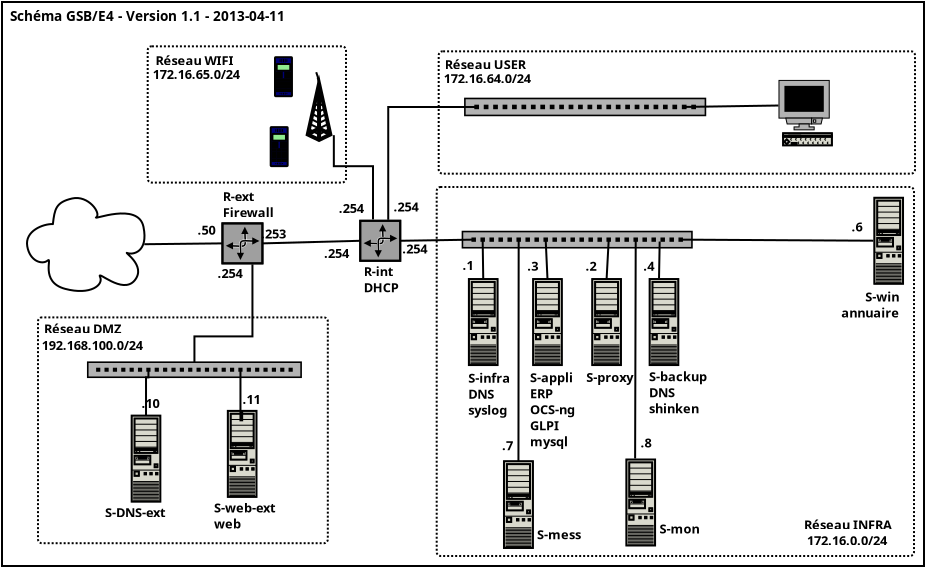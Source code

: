 <?xml version="1.0" encoding="UTF-8"?>
<dia:diagram xmlns:dia="http://www.lysator.liu.se/~alla/dia/">
  <dia:layer name="Arrière-plan" visible="true" active="true">
    <dia:object type="Standard - Box" version="0" id="O0">
      <dia:attribute name="obj_pos">
        <dia:point val="0.63,5.29"/>
      </dia:attribute>
      <dia:attribute name="obj_bb">
        <dia:rectangle val="0.58,5.24;7.2,12.154"/>
      </dia:attribute>
      <dia:attribute name="elem_corner">
        <dia:point val="0.63,5.29"/>
      </dia:attribute>
      <dia:attribute name="elem_width">
        <dia:real val="6.52"/>
      </dia:attribute>
      <dia:attribute name="elem_height">
        <dia:real val="6.814"/>
      </dia:attribute>
      <dia:attribute name="border_width">
        <dia:real val="0.1"/>
      </dia:attribute>
      <dia:attribute name="show_background">
        <dia:boolean val="true"/>
      </dia:attribute>
      <dia:attribute name="line_style">
        <dia:enum val="4"/>
      </dia:attribute>
      <dia:attribute name="corner_radius">
        <dia:real val="0.2"/>
      </dia:attribute>
    </dia:object>
    <dia:object type="Standard - Box" version="0" id="O1">
      <dia:attribute name="obj_pos">
        <dia:point val="0.15,-1.57"/>
      </dia:attribute>
      <dia:attribute name="obj_bb">
        <dia:rectangle val="0.1,-1.62;46.3,26.68"/>
      </dia:attribute>
      <dia:attribute name="elem_corner">
        <dia:point val="0.15,-1.57"/>
      </dia:attribute>
      <dia:attribute name="elem_width">
        <dia:real val="46.1"/>
      </dia:attribute>
      <dia:attribute name="elem_height">
        <dia:real val="28.2"/>
      </dia:attribute>
      <dia:attribute name="show_background">
        <dia:boolean val="true"/>
      </dia:attribute>
    </dia:object>
    <dia:object type="Standard - Box" version="0" id="O2">
      <dia:attribute name="obj_pos">
        <dia:point val="7.435,0.645"/>
      </dia:attribute>
      <dia:attribute name="obj_bb">
        <dia:rectangle val="7.385,0.595;17.4,7.509"/>
      </dia:attribute>
      <dia:attribute name="elem_corner">
        <dia:point val="7.435,0.645"/>
      </dia:attribute>
      <dia:attribute name="elem_width">
        <dia:real val="9.915"/>
      </dia:attribute>
      <dia:attribute name="elem_height">
        <dia:real val="6.814"/>
      </dia:attribute>
      <dia:attribute name="border_width">
        <dia:real val="0.1"/>
      </dia:attribute>
      <dia:attribute name="show_background">
        <dia:boolean val="true"/>
      </dia:attribute>
      <dia:attribute name="line_style">
        <dia:enum val="4"/>
      </dia:attribute>
      <dia:attribute name="corner_radius">
        <dia:real val="0.2"/>
      </dia:attribute>
    </dia:object>
    <dia:object type="Standard - Box" version="0" id="O3">
      <dia:attribute name="obj_pos">
        <dia:point val="21.885,7.68"/>
      </dia:attribute>
      <dia:attribute name="obj_bb">
        <dia:rectangle val="21.835,7.63;45.8,26.18"/>
      </dia:attribute>
      <dia:attribute name="elem_corner">
        <dia:point val="21.885,7.68"/>
      </dia:attribute>
      <dia:attribute name="elem_width">
        <dia:real val="23.865"/>
      </dia:attribute>
      <dia:attribute name="elem_height">
        <dia:real val="18.45"/>
      </dia:attribute>
      <dia:attribute name="border_width">
        <dia:real val="0.1"/>
      </dia:attribute>
      <dia:attribute name="show_background">
        <dia:boolean val="true"/>
      </dia:attribute>
      <dia:attribute name="line_style">
        <dia:enum val="4"/>
      </dia:attribute>
      <dia:attribute name="corner_radius">
        <dia:real val="0.2"/>
      </dia:attribute>
    </dia:object>
    <dia:object type="Standard - Box" version="0" id="O4">
      <dia:attribute name="obj_pos">
        <dia:point val="21.985,0.895"/>
      </dia:attribute>
      <dia:attribute name="obj_bb">
        <dia:rectangle val="21.935,0.845;45.85,7.063"/>
      </dia:attribute>
      <dia:attribute name="elem_corner">
        <dia:point val="21.985,0.895"/>
      </dia:attribute>
      <dia:attribute name="elem_width">
        <dia:real val="23.815"/>
      </dia:attribute>
      <dia:attribute name="elem_height">
        <dia:real val="6.118"/>
      </dia:attribute>
      <dia:attribute name="border_width">
        <dia:real val="0.1"/>
      </dia:attribute>
      <dia:attribute name="show_background">
        <dia:boolean val="true"/>
      </dia:attribute>
      <dia:attribute name="line_style">
        <dia:enum val="4"/>
      </dia:attribute>
      <dia:attribute name="corner_radius">
        <dia:real val="0.2"/>
      </dia:attribute>
    </dia:object>
    <dia:object type="Standard - Box" version="0" id="O5">
      <dia:attribute name="obj_pos">
        <dia:point val="1.95,14.2"/>
      </dia:attribute>
      <dia:attribute name="obj_bb">
        <dia:rectangle val="1.9,14.15;16.491,25.541"/>
      </dia:attribute>
      <dia:attribute name="elem_corner">
        <dia:point val="1.95,14.2"/>
      </dia:attribute>
      <dia:attribute name="elem_width">
        <dia:real val="14.491"/>
      </dia:attribute>
      <dia:attribute name="elem_height">
        <dia:real val="11.291"/>
      </dia:attribute>
      <dia:attribute name="border_width">
        <dia:real val="0.1"/>
      </dia:attribute>
      <dia:attribute name="show_background">
        <dia:boolean val="true"/>
      </dia:attribute>
      <dia:attribute name="line_style">
        <dia:enum val="4"/>
      </dia:attribute>
      <dia:attribute name="corner_radius">
        <dia:real val="0.2"/>
      </dia:attribute>
    </dia:object>
    <dia:object type="Network - Patch Panel" version="1" id="O6">
      <dia:attribute name="obj_pos">
        <dia:point val="23.17,9.907"/>
      </dia:attribute>
      <dia:attribute name="obj_bb">
        <dia:rectangle val="23.13,9.867;34.69,10.757"/>
      </dia:attribute>
      <dia:attribute name="meta">
        <dia:composite type="dict"/>
      </dia:attribute>
      <dia:attribute name="elem_corner">
        <dia:point val="23.17,9.907"/>
      </dia:attribute>
      <dia:attribute name="elem_width">
        <dia:real val="11.48"/>
      </dia:attribute>
      <dia:attribute name="elem_height">
        <dia:real val="0.81"/>
      </dia:attribute>
      <dia:attribute name="line_width">
        <dia:real val="0.1"/>
      </dia:attribute>
      <dia:attribute name="line_colour">
        <dia:color val="#000000"/>
      </dia:attribute>
      <dia:attribute name="fill_colour">
        <dia:color val="#ffffff"/>
      </dia:attribute>
      <dia:attribute name="show_background">
        <dia:boolean val="true"/>
      </dia:attribute>
      <dia:attribute name="line_style">
        <dia:enum val="0"/>
        <dia:real val="1"/>
      </dia:attribute>
      <dia:attribute name="flip_horizontal">
        <dia:boolean val="false"/>
      </dia:attribute>
      <dia:attribute name="flip_vertical">
        <dia:boolean val="false"/>
      </dia:attribute>
      <dia:attribute name="subscale">
        <dia:real val="1"/>
      </dia:attribute>
    </dia:object>
    <dia:object type="Network - A Bigtower PC" version="1" id="O7">
      <dia:attribute name="obj_pos">
        <dia:point val="23.495,12.283"/>
      </dia:attribute>
      <dia:attribute name="obj_bb">
        <dia:rectangle val="23.445,12.233;24.979,16.633"/>
      </dia:attribute>
      <dia:attribute name="meta">
        <dia:composite type="dict"/>
      </dia:attribute>
      <dia:attribute name="elem_corner">
        <dia:point val="23.495,12.283"/>
      </dia:attribute>
      <dia:attribute name="elem_width">
        <dia:real val="1.433"/>
      </dia:attribute>
      <dia:attribute name="elem_height">
        <dia:real val="4.3"/>
      </dia:attribute>
      <dia:attribute name="line_width">
        <dia:real val="0.1"/>
      </dia:attribute>
      <dia:attribute name="line_colour">
        <dia:color val="#000000"/>
      </dia:attribute>
      <dia:attribute name="fill_colour">
        <dia:color val="#ffffff"/>
      </dia:attribute>
      <dia:attribute name="show_background">
        <dia:boolean val="true"/>
      </dia:attribute>
      <dia:attribute name="line_style">
        <dia:enum val="0"/>
        <dia:real val="1"/>
      </dia:attribute>
      <dia:attribute name="flip_horizontal">
        <dia:boolean val="false"/>
      </dia:attribute>
      <dia:attribute name="flip_vertical">
        <dia:boolean val="false"/>
      </dia:attribute>
      <dia:attribute name="subscale">
        <dia:real val="1"/>
      </dia:attribute>
    </dia:object>
    <dia:object type="Network - Router Symbol" version="1" id="O8">
      <dia:attribute name="obj_pos">
        <dia:point val="18.062,9.369"/>
      </dia:attribute>
      <dia:attribute name="obj_bb">
        <dia:rectangle val="18.012,9.319;20.112,11.419"/>
      </dia:attribute>
      <dia:attribute name="meta">
        <dia:composite type="dict"/>
      </dia:attribute>
      <dia:attribute name="elem_corner">
        <dia:point val="18.062,9.369"/>
      </dia:attribute>
      <dia:attribute name="elem_width">
        <dia:real val="2"/>
      </dia:attribute>
      <dia:attribute name="elem_height">
        <dia:real val="2"/>
      </dia:attribute>
      <dia:attribute name="line_width">
        <dia:real val="0.1"/>
      </dia:attribute>
      <dia:attribute name="line_colour">
        <dia:color val="#000000"/>
      </dia:attribute>
      <dia:attribute name="fill_colour">
        <dia:color val="#ffffff"/>
      </dia:attribute>
      <dia:attribute name="show_background">
        <dia:boolean val="true"/>
      </dia:attribute>
      <dia:attribute name="line_style">
        <dia:enum val="0"/>
        <dia:real val="1"/>
      </dia:attribute>
      <dia:attribute name="flip_horizontal">
        <dia:boolean val="false"/>
      </dia:attribute>
      <dia:attribute name="flip_vertical">
        <dia:boolean val="false"/>
      </dia:attribute>
      <dia:attribute name="subscale">
        <dia:real val="1"/>
      </dia:attribute>
    </dia:object>
    <dia:object type="Standard - Line" version="0" id="O9">
      <dia:attribute name="obj_pos">
        <dia:point val="20.062,10.369"/>
      </dia:attribute>
      <dia:attribute name="obj_bb">
        <dia:rectangle val="20.011,10.261;23.784,10.42"/>
      </dia:attribute>
      <dia:attribute name="conn_endpoints">
        <dia:point val="20.062,10.369"/>
        <dia:point val="23.733,10.312"/>
      </dia:attribute>
      <dia:attribute name="numcp">
        <dia:int val="1"/>
      </dia:attribute>
      <dia:connections>
        <dia:connection handle="0" to="O8" connection="3"/>
        <dia:connection handle="1" to="O6" connection="0"/>
      </dia:connections>
    </dia:object>
    <dia:object type="Network - Patch Panel" version="1" id="O10">
      <dia:attribute name="obj_pos">
        <dia:point val="23.297,3.253"/>
      </dia:attribute>
      <dia:attribute name="obj_bb">
        <dia:rectangle val="23.257,3.213;35.358,4.141"/>
      </dia:attribute>
      <dia:attribute name="meta">
        <dia:composite type="dict"/>
      </dia:attribute>
      <dia:attribute name="elem_corner">
        <dia:point val="23.297,3.253"/>
      </dia:attribute>
      <dia:attribute name="elem_width">
        <dia:real val="12.021"/>
      </dia:attribute>
      <dia:attribute name="elem_height">
        <dia:real val="0.849"/>
      </dia:attribute>
      <dia:attribute name="line_width">
        <dia:real val="0.1"/>
      </dia:attribute>
      <dia:attribute name="line_colour">
        <dia:color val="#000000"/>
      </dia:attribute>
      <dia:attribute name="fill_colour">
        <dia:color val="#ffffff"/>
      </dia:attribute>
      <dia:attribute name="show_background">
        <dia:boolean val="true"/>
      </dia:attribute>
      <dia:attribute name="line_style">
        <dia:enum val="0"/>
        <dia:real val="1"/>
      </dia:attribute>
      <dia:attribute name="flip_horizontal">
        <dia:boolean val="false"/>
      </dia:attribute>
      <dia:attribute name="flip_vertical">
        <dia:boolean val="false"/>
      </dia:attribute>
      <dia:attribute name="subscale">
        <dia:real val="1"/>
      </dia:attribute>
    </dia:object>
    <dia:object type="Standard - Line" version="0" id="O11">
      <dia:attribute name="obj_pos">
        <dia:point val="24.212,12.283"/>
      </dia:attribute>
      <dia:attribute name="obj_bb">
        <dia:rectangle val="24.132,10.261;24.263,12.334"/>
      </dia:attribute>
      <dia:attribute name="conn_endpoints">
        <dia:point val="24.212,12.283"/>
        <dia:point val="24.183,10.312"/>
      </dia:attribute>
      <dia:attribute name="numcp">
        <dia:int val="1"/>
      </dia:attribute>
      <dia:connections>
        <dia:connection handle="0" to="O7" connection="6"/>
        <dia:connection handle="1" to="O6" connection="1"/>
      </dia:connections>
    </dia:object>
    <dia:object type="Standard - Text" version="1" id="O12">
      <dia:attribute name="obj_pos">
        <dia:point val="23.46,17.47"/>
      </dia:attribute>
      <dia:attribute name="obj_bb">
        <dia:rectangle val="23.46,16.875;25.885,19.222"/>
      </dia:attribute>
      <dia:attribute name="text">
        <dia:composite type="text">
          <dia:attribute name="string">
            <dia:string>#S-infra
DNS
syslog#</dia:string>
          </dia:attribute>
          <dia:attribute name="font">
            <dia:font family="sans" style="80" name="Helvetica-Bold"/>
          </dia:attribute>
          <dia:attribute name="height">
            <dia:real val="0.8"/>
          </dia:attribute>
          <dia:attribute name="pos">
            <dia:point val="23.46,17.47"/>
          </dia:attribute>
          <dia:attribute name="color">
            <dia:color val="#000000"/>
          </dia:attribute>
          <dia:attribute name="alignment">
            <dia:enum val="0"/>
          </dia:attribute>
        </dia:composite>
      </dia:attribute>
      <dia:attribute name="valign">
        <dia:enum val="3"/>
      </dia:attribute>
    </dia:object>
    <dia:object type="Network - A Bigtower PC" version="1" id="O13">
      <dia:attribute name="obj_pos">
        <dia:point val="26.707,12.283"/>
      </dia:attribute>
      <dia:attribute name="obj_bb">
        <dia:rectangle val="26.657,12.233;28.191,16.633"/>
      </dia:attribute>
      <dia:attribute name="meta">
        <dia:composite type="dict"/>
      </dia:attribute>
      <dia:attribute name="elem_corner">
        <dia:point val="26.707,12.283"/>
      </dia:attribute>
      <dia:attribute name="elem_width">
        <dia:real val="1.433"/>
      </dia:attribute>
      <dia:attribute name="elem_height">
        <dia:real val="4.3"/>
      </dia:attribute>
      <dia:attribute name="line_width">
        <dia:real val="0.1"/>
      </dia:attribute>
      <dia:attribute name="line_colour">
        <dia:color val="#000000"/>
      </dia:attribute>
      <dia:attribute name="fill_colour">
        <dia:color val="#ffffff"/>
      </dia:attribute>
      <dia:attribute name="show_background">
        <dia:boolean val="true"/>
      </dia:attribute>
      <dia:attribute name="line_style">
        <dia:enum val="0"/>
        <dia:real val="1"/>
      </dia:attribute>
      <dia:attribute name="flip_horizontal">
        <dia:boolean val="false"/>
      </dia:attribute>
      <dia:attribute name="flip_vertical">
        <dia:boolean val="false"/>
      </dia:attribute>
      <dia:attribute name="subscale">
        <dia:real val="1"/>
      </dia:attribute>
    </dia:object>
    <dia:object type="Standard - Text" version="1" id="O14">
      <dia:attribute name="obj_pos">
        <dia:point val="26.551,17.438"/>
      </dia:attribute>
      <dia:attribute name="obj_bb">
        <dia:rectangle val="26.551,16.843;29.216,20.79"/>
      </dia:attribute>
      <dia:attribute name="text">
        <dia:composite type="text">
          <dia:attribute name="string">
            <dia:string>#S-appli
ERP
OCS-ng
GLPI
mysql#</dia:string>
          </dia:attribute>
          <dia:attribute name="font">
            <dia:font family="sans" style="80" name="Helvetica-Bold"/>
          </dia:attribute>
          <dia:attribute name="height">
            <dia:real val="0.8"/>
          </dia:attribute>
          <dia:attribute name="pos">
            <dia:point val="26.551,17.438"/>
          </dia:attribute>
          <dia:attribute name="color">
            <dia:color val="#000000"/>
          </dia:attribute>
          <dia:attribute name="alignment">
            <dia:enum val="0"/>
          </dia:attribute>
        </dia:composite>
      </dia:attribute>
      <dia:attribute name="valign">
        <dia:enum val="3"/>
      </dia:attribute>
    </dia:object>
    <dia:object type="Standard - Line" version="0" id="O15">
      <dia:attribute name="obj_pos">
        <dia:point val="27.424,12.283"/>
      </dia:attribute>
      <dia:attribute name="obj_bb">
        <dia:rectangle val="27.282,10.26;27.476,12.335"/>
      </dia:attribute>
      <dia:attribute name="conn_endpoints">
        <dia:point val="27.424,12.283"/>
        <dia:point val="27.334,10.312"/>
      </dia:attribute>
      <dia:attribute name="numcp">
        <dia:int val="1"/>
      </dia:attribute>
      <dia:connections>
        <dia:connection handle="0" to="O13" connection="6"/>
        <dia:connection handle="1" to="O6" connection="8"/>
      </dia:connections>
    </dia:object>
    <dia:object type="Standard - Text" version="1" id="O16">
      <dia:attribute name="obj_pos">
        <dia:point val="23.445,18.283"/>
      </dia:attribute>
      <dia:attribute name="obj_bb">
        <dia:rectangle val="23.445,17.688;23.445,18.435"/>
      </dia:attribute>
      <dia:attribute name="text">
        <dia:composite type="text">
          <dia:attribute name="string">
            <dia:string>##</dia:string>
          </dia:attribute>
          <dia:attribute name="font">
            <dia:font family="sans" style="0" name="Helvetica"/>
          </dia:attribute>
          <dia:attribute name="height">
            <dia:real val="0.8"/>
          </dia:attribute>
          <dia:attribute name="pos">
            <dia:point val="23.445,18.283"/>
          </dia:attribute>
          <dia:attribute name="color">
            <dia:color val="#000000"/>
          </dia:attribute>
          <dia:attribute name="alignment">
            <dia:enum val="0"/>
          </dia:attribute>
        </dia:composite>
      </dia:attribute>
      <dia:attribute name="valign">
        <dia:enum val="3"/>
      </dia:attribute>
    </dia:object>
    <dia:object type="Standard - Text" version="1" id="O17">
      <dia:attribute name="obj_pos">
        <dia:point val="18.238,12.148"/>
      </dia:attribute>
      <dia:attribute name="obj_bb">
        <dia:rectangle val="18.238,11.553;20.246,13.1"/>
      </dia:attribute>
      <dia:attribute name="text">
        <dia:composite type="text">
          <dia:attribute name="string">
            <dia:string>#R-int
DHCP#</dia:string>
          </dia:attribute>
          <dia:attribute name="font">
            <dia:font family="sans" style="80" name="Helvetica-Bold"/>
          </dia:attribute>
          <dia:attribute name="height">
            <dia:real val="0.8"/>
          </dia:attribute>
          <dia:attribute name="pos">
            <dia:point val="18.238,12.148"/>
          </dia:attribute>
          <dia:attribute name="color">
            <dia:color val="#000000"/>
          </dia:attribute>
          <dia:attribute name="alignment">
            <dia:enum val="0"/>
          </dia:attribute>
        </dia:composite>
      </dia:attribute>
      <dia:attribute name="valign">
        <dia:enum val="3"/>
      </dia:attribute>
    </dia:object>
    <dia:object type="Network - A Bigtower PC" version="1" id="O18">
      <dia:attribute name="obj_pos">
        <dia:point val="29.663,12.283"/>
      </dia:attribute>
      <dia:attribute name="obj_bb">
        <dia:rectangle val="29.613,12.233;31.146,16.633"/>
      </dia:attribute>
      <dia:attribute name="meta">
        <dia:composite type="dict"/>
      </dia:attribute>
      <dia:attribute name="elem_corner">
        <dia:point val="29.663,12.283"/>
      </dia:attribute>
      <dia:attribute name="elem_width">
        <dia:real val="1.433"/>
      </dia:attribute>
      <dia:attribute name="elem_height">
        <dia:real val="4.3"/>
      </dia:attribute>
      <dia:attribute name="line_width">
        <dia:real val="0.1"/>
      </dia:attribute>
      <dia:attribute name="line_colour">
        <dia:color val="#000000"/>
      </dia:attribute>
      <dia:attribute name="fill_colour">
        <dia:color val="#ffffff"/>
      </dia:attribute>
      <dia:attribute name="show_background">
        <dia:boolean val="true"/>
      </dia:attribute>
      <dia:attribute name="line_style">
        <dia:enum val="0"/>
        <dia:real val="1"/>
      </dia:attribute>
      <dia:attribute name="flip_horizontal">
        <dia:boolean val="false"/>
      </dia:attribute>
      <dia:attribute name="flip_vertical">
        <dia:boolean val="false"/>
      </dia:attribute>
      <dia:attribute name="subscale">
        <dia:real val="1"/>
      </dia:attribute>
    </dia:object>
    <dia:object type="Standard - Text" version="1" id="O19">
      <dia:attribute name="obj_pos">
        <dia:point val="29.366,17.433"/>
      </dia:attribute>
      <dia:attribute name="obj_bb">
        <dia:rectangle val="29.366,16.838;32.133,17.585"/>
      </dia:attribute>
      <dia:attribute name="text">
        <dia:composite type="text">
          <dia:attribute name="string">
            <dia:string>#S-proxy#</dia:string>
          </dia:attribute>
          <dia:attribute name="font">
            <dia:font family="sans" style="80" name="Helvetica-Bold"/>
          </dia:attribute>
          <dia:attribute name="height">
            <dia:real val="0.8"/>
          </dia:attribute>
          <dia:attribute name="pos">
            <dia:point val="29.366,17.433"/>
          </dia:attribute>
          <dia:attribute name="color">
            <dia:color val="#000000"/>
          </dia:attribute>
          <dia:attribute name="alignment">
            <dia:enum val="0"/>
          </dia:attribute>
        </dia:composite>
      </dia:attribute>
      <dia:attribute name="valign">
        <dia:enum val="3"/>
      </dia:attribute>
    </dia:object>
    <dia:object type="Network - A Bigtower PC" version="1" id="O20">
      <dia:attribute name="obj_pos">
        <dia:point val="32.532,12.283"/>
      </dia:attribute>
      <dia:attribute name="obj_bb">
        <dia:rectangle val="32.482,12.233;34.016,16.633"/>
      </dia:attribute>
      <dia:attribute name="meta">
        <dia:composite type="dict"/>
      </dia:attribute>
      <dia:attribute name="elem_corner">
        <dia:point val="32.532,12.283"/>
      </dia:attribute>
      <dia:attribute name="elem_width">
        <dia:real val="1.433"/>
      </dia:attribute>
      <dia:attribute name="elem_height">
        <dia:real val="4.3"/>
      </dia:attribute>
      <dia:attribute name="line_width">
        <dia:real val="0.1"/>
      </dia:attribute>
      <dia:attribute name="line_colour">
        <dia:color val="#000000"/>
      </dia:attribute>
      <dia:attribute name="fill_colour">
        <dia:color val="#ffffff"/>
      </dia:attribute>
      <dia:attribute name="show_background">
        <dia:boolean val="true"/>
      </dia:attribute>
      <dia:attribute name="line_style">
        <dia:enum val="0"/>
        <dia:real val="1"/>
      </dia:attribute>
      <dia:attribute name="flip_horizontal">
        <dia:boolean val="false"/>
      </dia:attribute>
      <dia:attribute name="flip_vertical">
        <dia:boolean val="false"/>
      </dia:attribute>
      <dia:attribute name="subscale">
        <dia:real val="1"/>
      </dia:attribute>
    </dia:object>
    <dia:object type="Standard - Text" version="1" id="O21">
      <dia:attribute name="obj_pos">
        <dia:point val="32.497,17.394"/>
      </dia:attribute>
      <dia:attribute name="obj_bb">
        <dia:rectangle val="32.497,16.799;35.829,19.146"/>
      </dia:attribute>
      <dia:attribute name="text">
        <dia:composite type="text">
          <dia:attribute name="string">
            <dia:string>#S-backup
DNS
shinken#</dia:string>
          </dia:attribute>
          <dia:attribute name="font">
            <dia:font family="sans" style="80" name="Helvetica-Bold"/>
          </dia:attribute>
          <dia:attribute name="height">
            <dia:real val="0.8"/>
          </dia:attribute>
          <dia:attribute name="pos">
            <dia:point val="32.497,17.394"/>
          </dia:attribute>
          <dia:attribute name="color">
            <dia:color val="#000000"/>
          </dia:attribute>
          <dia:attribute name="alignment">
            <dia:enum val="0"/>
          </dia:attribute>
        </dia:composite>
      </dia:attribute>
      <dia:attribute name="valign">
        <dia:enum val="3"/>
      </dia:attribute>
    </dia:object>
    <dia:object type="Standard - Text" version="1" id="O22">
      <dia:attribute name="obj_pos">
        <dia:point val="35.7,18.348"/>
      </dia:attribute>
      <dia:attribute name="obj_bb">
        <dia:rectangle val="35.7,17.753;35.7,18.501"/>
      </dia:attribute>
      <dia:attribute name="text">
        <dia:composite type="text">
          <dia:attribute name="string">
            <dia:string>##</dia:string>
          </dia:attribute>
          <dia:attribute name="font">
            <dia:font family="sans" style="0" name="Helvetica"/>
          </dia:attribute>
          <dia:attribute name="height">
            <dia:real val="0.8"/>
          </dia:attribute>
          <dia:attribute name="pos">
            <dia:point val="35.7,18.348"/>
          </dia:attribute>
          <dia:attribute name="color">
            <dia:color val="#000000"/>
          </dia:attribute>
          <dia:attribute name="alignment">
            <dia:enum val="0"/>
          </dia:attribute>
        </dia:composite>
      </dia:attribute>
      <dia:attribute name="valign">
        <dia:enum val="3"/>
      </dia:attribute>
    </dia:object>
    <dia:object type="Standard - Line" version="0" id="O23">
      <dia:attribute name="obj_pos">
        <dia:point val="30.38,12.283"/>
      </dia:attribute>
      <dia:attribute name="obj_bb">
        <dia:rectangle val="30.327,10.259;30.538,12.335"/>
      </dia:attribute>
      <dia:attribute name="conn_endpoints">
        <dia:point val="30.38,12.283"/>
        <dia:point val="30.486,10.312"/>
      </dia:attribute>
      <dia:attribute name="numcp">
        <dia:int val="1"/>
      </dia:attribute>
      <dia:connections>
        <dia:connection handle="0" to="O18" connection="6"/>
        <dia:connection handle="1" to="O6" connection="15"/>
      </dia:connections>
    </dia:object>
    <dia:object type="Network - General Monitor (With Stand)" version="1" id="O24">
      <dia:attribute name="obj_pos">
        <dia:point val="38.999,2.351"/>
      </dia:attribute>
      <dia:attribute name="obj_bb">
        <dia:rectangle val="38.974,2.326;41.537,6.012"/>
      </dia:attribute>
      <dia:attribute name="meta">
        <dia:composite type="dict"/>
      </dia:attribute>
      <dia:attribute name="elem_corner">
        <dia:point val="38.999,2.351"/>
      </dia:attribute>
      <dia:attribute name="elem_width">
        <dia:real val="2.513"/>
      </dia:attribute>
      <dia:attribute name="elem_height">
        <dia:real val="2.471"/>
      </dia:attribute>
      <dia:attribute name="line_width">
        <dia:real val="0.1"/>
      </dia:attribute>
      <dia:attribute name="line_colour">
        <dia:color val="#000000"/>
      </dia:attribute>
      <dia:attribute name="fill_colour">
        <dia:color val="#ffffff"/>
      </dia:attribute>
      <dia:attribute name="show_background">
        <dia:boolean val="true"/>
      </dia:attribute>
      <dia:attribute name="line_style">
        <dia:enum val="0"/>
        <dia:real val="1"/>
      </dia:attribute>
      <dia:attribute name="padding">
        <dia:real val="0.354"/>
      </dia:attribute>
      <dia:attribute name="text">
        <dia:composite type="text">
          <dia:attribute name="string">
            <dia:string>##</dia:string>
          </dia:attribute>
          <dia:attribute name="font">
            <dia:font family="sans" style="0" name="Helvetica"/>
          </dia:attribute>
          <dia:attribute name="height">
            <dia:real val="0.8"/>
          </dia:attribute>
          <dia:attribute name="pos">
            <dia:point val="40.255,5.506"/>
          </dia:attribute>
          <dia:attribute name="color">
            <dia:color val="#000000"/>
          </dia:attribute>
          <dia:attribute name="alignment">
            <dia:enum val="1"/>
          </dia:attribute>
        </dia:composite>
      </dia:attribute>
      <dia:attribute name="flip_horizontal">
        <dia:boolean val="false"/>
      </dia:attribute>
      <dia:attribute name="flip_vertical">
        <dia:boolean val="false"/>
      </dia:attribute>
      <dia:attribute name="subscale">
        <dia:real val="1"/>
      </dia:attribute>
    </dia:object>
    <dia:object type="Network - A Workstation" version="1" id="O25">
      <dia:attribute name="obj_pos">
        <dia:point val="39.205,4.99"/>
      </dia:attribute>
      <dia:attribute name="obj_bb">
        <dia:rectangle val="39.155,4.94;41.694,5.65"/>
      </dia:attribute>
      <dia:attribute name="meta">
        <dia:composite type="dict"/>
      </dia:attribute>
      <dia:attribute name="elem_corner">
        <dia:point val="39.205,4.99"/>
      </dia:attribute>
      <dia:attribute name="elem_width">
        <dia:real val="2.44"/>
      </dia:attribute>
      <dia:attribute name="elem_height">
        <dia:real val="0.61"/>
      </dia:attribute>
      <dia:attribute name="line_width">
        <dia:real val="0.1"/>
      </dia:attribute>
      <dia:attribute name="line_colour">
        <dia:color val="#000000"/>
      </dia:attribute>
      <dia:attribute name="fill_colour">
        <dia:color val="#ffffff"/>
      </dia:attribute>
      <dia:attribute name="show_background">
        <dia:boolean val="true"/>
      </dia:attribute>
      <dia:attribute name="line_style">
        <dia:enum val="0"/>
        <dia:real val="1"/>
      </dia:attribute>
      <dia:attribute name="flip_horizontal">
        <dia:boolean val="false"/>
      </dia:attribute>
      <dia:attribute name="flip_vertical">
        <dia:boolean val="false"/>
      </dia:attribute>
      <dia:attribute name="subscale">
        <dia:real val="1"/>
      </dia:attribute>
    </dia:object>
    <dia:object type="Standard - Line" version="0" id="O26">
      <dia:attribute name="obj_pos">
        <dia:point val="38.974,3.606"/>
      </dia:attribute>
      <dia:attribute name="obj_bb">
        <dia:rectangle val="34.206,3.555;39.025,3.728"/>
      </dia:attribute>
      <dia:attribute name="conn_endpoints">
        <dia:point val="38.974,3.606"/>
        <dia:point val="34.257,3.677"/>
      </dia:attribute>
      <dia:attribute name="numcp">
        <dia:int val="1"/>
      </dia:attribute>
      <dia:connections>
        <dia:connection handle="0" to="O24" connection="1"/>
        <dia:connection handle="1" to="O10" connection="22"/>
      </dia:connections>
    </dia:object>
    <dia:object type="Network - Router Symbol" version="1" id="O27">
      <dia:attribute name="obj_pos">
        <dia:point val="11.172,9.499"/>
      </dia:attribute>
      <dia:attribute name="obj_bb">
        <dia:rectangle val="11.122,9.449;13.222,11.549"/>
      </dia:attribute>
      <dia:attribute name="meta">
        <dia:composite type="dict"/>
      </dia:attribute>
      <dia:attribute name="elem_corner">
        <dia:point val="11.172,9.499"/>
      </dia:attribute>
      <dia:attribute name="elem_width">
        <dia:real val="2"/>
      </dia:attribute>
      <dia:attribute name="elem_height">
        <dia:real val="2"/>
      </dia:attribute>
      <dia:attribute name="line_width">
        <dia:real val="0.1"/>
      </dia:attribute>
      <dia:attribute name="line_colour">
        <dia:color val="#000000"/>
      </dia:attribute>
      <dia:attribute name="fill_colour">
        <dia:color val="#ffffff"/>
      </dia:attribute>
      <dia:attribute name="show_background">
        <dia:boolean val="true"/>
      </dia:attribute>
      <dia:attribute name="line_style">
        <dia:enum val="0"/>
        <dia:real val="1"/>
      </dia:attribute>
      <dia:attribute name="flip_horizontal">
        <dia:boolean val="false"/>
      </dia:attribute>
      <dia:attribute name="flip_vertical">
        <dia:boolean val="false"/>
      </dia:attribute>
      <dia:attribute name="subscale">
        <dia:real val="1"/>
      </dia:attribute>
    </dia:object>
    <dia:object type="Standard - Text" version="1" id="O28">
      <dia:attribute name="obj_pos">
        <dia:point val="11.193,8.388"/>
      </dia:attribute>
      <dia:attribute name="obj_bb">
        <dia:rectangle val="11.193,7.793;14.066,9.341"/>
      </dia:attribute>
      <dia:attribute name="text">
        <dia:composite type="text">
          <dia:attribute name="string">
            <dia:string>#R-ext
Firewall#</dia:string>
          </dia:attribute>
          <dia:attribute name="font">
            <dia:font family="sans" style="80" name="Helvetica-Bold"/>
          </dia:attribute>
          <dia:attribute name="height">
            <dia:real val="0.8"/>
          </dia:attribute>
          <dia:attribute name="pos">
            <dia:point val="11.193,8.388"/>
          </dia:attribute>
          <dia:attribute name="color">
            <dia:color val="#000000"/>
          </dia:attribute>
          <dia:attribute name="alignment">
            <dia:enum val="0"/>
          </dia:attribute>
        </dia:composite>
      </dia:attribute>
      <dia:attribute name="valign">
        <dia:enum val="3"/>
      </dia:attribute>
    </dia:object>
    <dia:object type="Standard - Line" version="0" id="O29">
      <dia:attribute name="obj_pos">
        <dia:point val="18.062,10.369"/>
      </dia:attribute>
      <dia:attribute name="obj_bb">
        <dia:rectangle val="13.121,10.318;18.113,10.551"/>
      </dia:attribute>
      <dia:attribute name="conn_endpoints">
        <dia:point val="18.062,10.369"/>
        <dia:point val="13.172,10.499"/>
      </dia:attribute>
      <dia:attribute name="numcp">
        <dia:int val="1"/>
      </dia:attribute>
      <dia:connections>
        <dia:connection handle="0" to="O8" connection="0"/>
        <dia:connection handle="1" to="O27" connection="3"/>
      </dia:connections>
    </dia:object>
    <dia:object type="Network - Cloud" version="1" id="O30">
      <dia:attribute name="obj_pos">
        <dia:point val="1.4,8.23"/>
      </dia:attribute>
      <dia:attribute name="obj_bb">
        <dia:rectangle val="1.4,8.23;7.275,12.88"/>
      </dia:attribute>
      <dia:attribute name="meta">
        <dia:composite type="dict"/>
      </dia:attribute>
      <dia:attribute name="elem_corner">
        <dia:point val="1.4,8.23"/>
      </dia:attribute>
      <dia:attribute name="elem_width">
        <dia:real val="5.875"/>
      </dia:attribute>
      <dia:attribute name="elem_height">
        <dia:real val="4.65"/>
      </dia:attribute>
      <dia:attribute name="line_width">
        <dia:real val="0.1"/>
      </dia:attribute>
      <dia:attribute name="line_colour">
        <dia:color val="#000000"/>
      </dia:attribute>
      <dia:attribute name="fill_colour">
        <dia:color val="#ffffff"/>
      </dia:attribute>
      <dia:attribute name="show_background">
        <dia:boolean val="true"/>
      </dia:attribute>
      <dia:attribute name="line_style">
        <dia:enum val="0"/>
        <dia:real val="1"/>
      </dia:attribute>
      <dia:attribute name="padding">
        <dia:real val="0.1"/>
      </dia:attribute>
      <dia:attribute name="text">
        <dia:composite type="text">
          <dia:attribute name="string">
            <dia:string>##</dia:string>
          </dia:attribute>
          <dia:attribute name="font">
            <dia:font family="sans" style="0" name="Helvetica"/>
          </dia:attribute>
          <dia:attribute name="height">
            <dia:real val="0.8"/>
          </dia:attribute>
          <dia:attribute name="pos">
            <dia:point val="4.495,10.837"/>
          </dia:attribute>
          <dia:attribute name="color">
            <dia:color val="#000000"/>
          </dia:attribute>
          <dia:attribute name="alignment">
            <dia:enum val="1"/>
          </dia:attribute>
        </dia:composite>
      </dia:attribute>
      <dia:attribute name="flip_horizontal">
        <dia:boolean val="false"/>
      </dia:attribute>
      <dia:attribute name="flip_vertical">
        <dia:boolean val="false"/>
      </dia:attribute>
      <dia:attribute name="subscale">
        <dia:real val="1"/>
      </dia:attribute>
    </dia:object>
    <dia:object type="Standard - Line" version="0" id="O31">
      <dia:attribute name="obj_pos">
        <dia:point val="11.172,10.499"/>
      </dia:attribute>
      <dia:attribute name="obj_bb">
        <dia:rectangle val="7.004,10.449;11.223,10.573"/>
      </dia:attribute>
      <dia:attribute name="conn_endpoints">
        <dia:point val="11.172,10.499"/>
        <dia:point val="7.055,10.523"/>
      </dia:attribute>
      <dia:attribute name="numcp">
        <dia:int val="1"/>
      </dia:attribute>
      <dia:connections>
        <dia:connection handle="0" to="O27" connection="0"/>
        <dia:connection handle="1" to="O30" connection="4"/>
      </dia:connections>
    </dia:object>
    <dia:object type="Network - A Bigtower PC" version="1" id="O32">
      <dia:attribute name="obj_pos">
        <dia:point val="11.442,18.874"/>
      </dia:attribute>
      <dia:attribute name="obj_bb">
        <dia:rectangle val="11.392,18.824;12.925,23.224"/>
      </dia:attribute>
      <dia:attribute name="meta">
        <dia:composite type="dict"/>
      </dia:attribute>
      <dia:attribute name="elem_corner">
        <dia:point val="11.442,18.874"/>
      </dia:attribute>
      <dia:attribute name="elem_width">
        <dia:real val="1.433"/>
      </dia:attribute>
      <dia:attribute name="elem_height">
        <dia:real val="4.3"/>
      </dia:attribute>
      <dia:attribute name="line_width">
        <dia:real val="0.1"/>
      </dia:attribute>
      <dia:attribute name="line_colour">
        <dia:color val="#000000"/>
      </dia:attribute>
      <dia:attribute name="fill_colour">
        <dia:color val="#ffffff"/>
      </dia:attribute>
      <dia:attribute name="show_background">
        <dia:boolean val="true"/>
      </dia:attribute>
      <dia:attribute name="line_style">
        <dia:enum val="0"/>
        <dia:real val="1"/>
      </dia:attribute>
      <dia:attribute name="flip_horizontal">
        <dia:boolean val="false"/>
      </dia:attribute>
      <dia:attribute name="flip_vertical">
        <dia:boolean val="false"/>
      </dia:attribute>
      <dia:attribute name="subscale">
        <dia:real val="1"/>
      </dia:attribute>
    </dia:object>
    <dia:object type="Standard - Text" version="1" id="O33">
      <dia:attribute name="obj_pos">
        <dia:point val="10.756,23.961"/>
      </dia:attribute>
      <dia:attribute name="obj_bb">
        <dia:rectangle val="10.756,23.366;14.384,24.913"/>
      </dia:attribute>
      <dia:attribute name="text">
        <dia:composite type="text">
          <dia:attribute name="string">
            <dia:string>#S-web-ext
web#</dia:string>
          </dia:attribute>
          <dia:attribute name="font">
            <dia:font family="sans" style="80" name="Helvetica-Bold"/>
          </dia:attribute>
          <dia:attribute name="height">
            <dia:real val="0.8"/>
          </dia:attribute>
          <dia:attribute name="pos">
            <dia:point val="10.756,23.961"/>
          </dia:attribute>
          <dia:attribute name="color">
            <dia:color val="#000000"/>
          </dia:attribute>
          <dia:attribute name="alignment">
            <dia:enum val="0"/>
          </dia:attribute>
        </dia:composite>
      </dia:attribute>
      <dia:attribute name="valign">
        <dia:enum val="3"/>
      </dia:attribute>
    </dia:object>
    <dia:object type="Standard - Text" version="1" id="O34">
      <dia:attribute name="obj_pos">
        <dia:point val="9.092,17.074"/>
      </dia:attribute>
      <dia:attribute name="obj_bb">
        <dia:rectangle val="9.092,16.479;9.092,17.227"/>
      </dia:attribute>
      <dia:attribute name="text">
        <dia:composite type="text">
          <dia:attribute name="string">
            <dia:string>##</dia:string>
          </dia:attribute>
          <dia:attribute name="font">
            <dia:font family="sans" style="0" name="Helvetica"/>
          </dia:attribute>
          <dia:attribute name="height">
            <dia:real val="0.8"/>
          </dia:attribute>
          <dia:attribute name="pos">
            <dia:point val="9.092,17.074"/>
          </dia:attribute>
          <dia:attribute name="color">
            <dia:color val="#000000"/>
          </dia:attribute>
          <dia:attribute name="alignment">
            <dia:enum val="0"/>
          </dia:attribute>
        </dia:composite>
      </dia:attribute>
      <dia:attribute name="valign">
        <dia:enum val="3"/>
      </dia:attribute>
    </dia:object>
    <dia:object type="Standard - ZigZagLine" version="1" id="O35">
      <dia:attribute name="obj_pos">
        <dia:point val="9.772,16.608"/>
      </dia:attribute>
      <dia:attribute name="obj_bb">
        <dia:rectangle val="9.722,11.499;12.722,16.658"/>
      </dia:attribute>
      <dia:attribute name="orth_points">
        <dia:point val="9.772,16.608"/>
        <dia:point val="9.772,15.15"/>
        <dia:point val="12.672,15.15"/>
        <dia:point val="12.672,11.549"/>
      </dia:attribute>
      <dia:attribute name="orth_orient">
        <dia:enum val="1"/>
        <dia:enum val="0"/>
        <dia:enum val="1"/>
      </dia:attribute>
      <dia:attribute name="autorouting">
        <dia:boolean val="false"/>
      </dia:attribute>
      <dia:connections>
        <dia:connection handle="0" to="O45" connection="24"/>
        <dia:connection handle="1" to="O27" connection="4"/>
      </dia:connections>
    </dia:object>
    <dia:object type="Standard - Line" version="0" id="O36">
      <dia:attribute name="obj_pos">
        <dia:point val="33.001,12.263"/>
      </dia:attribute>
      <dia:attribute name="obj_bb">
        <dia:rectangle val="32.95,10.357;33.085,12.314"/>
      </dia:attribute>
      <dia:attribute name="conn_endpoints">
        <dia:point val="33.001,12.263"/>
        <dia:point val="33.034,10.408"/>
      </dia:attribute>
      <dia:attribute name="numcp">
        <dia:int val="1"/>
      </dia:attribute>
      <dia:connections>
        <dia:connection handle="0" to="O20" connection="8"/>
      </dia:connections>
    </dia:object>
    <dia:object type="Network - A Bigtower PC" version="1" id="O37">
      <dia:attribute name="obj_pos">
        <dia:point val="43.768,8.218"/>
      </dia:attribute>
      <dia:attribute name="obj_bb">
        <dia:rectangle val="43.718,8.168;45.251,12.568"/>
      </dia:attribute>
      <dia:attribute name="meta">
        <dia:composite type="dict"/>
      </dia:attribute>
      <dia:attribute name="elem_corner">
        <dia:point val="43.768,8.218"/>
      </dia:attribute>
      <dia:attribute name="elem_width">
        <dia:real val="1.433"/>
      </dia:attribute>
      <dia:attribute name="elem_height">
        <dia:real val="4.3"/>
      </dia:attribute>
      <dia:attribute name="line_width">
        <dia:real val="0.1"/>
      </dia:attribute>
      <dia:attribute name="line_colour">
        <dia:color val="#000000"/>
      </dia:attribute>
      <dia:attribute name="fill_colour">
        <dia:color val="#ffffff"/>
      </dia:attribute>
      <dia:attribute name="show_background">
        <dia:boolean val="true"/>
      </dia:attribute>
      <dia:attribute name="line_style">
        <dia:enum val="0"/>
        <dia:real val="1"/>
      </dia:attribute>
      <dia:attribute name="flip_horizontal">
        <dia:boolean val="false"/>
      </dia:attribute>
      <dia:attribute name="flip_vertical">
        <dia:boolean val="false"/>
      </dia:attribute>
      <dia:attribute name="subscale">
        <dia:real val="1"/>
      </dia:attribute>
    </dia:object>
    <dia:object type="Standard - Text" version="1" id="O38">
      <dia:attribute name="obj_pos">
        <dia:point val="45.017,13.405"/>
      </dia:attribute>
      <dia:attribute name="obj_bb">
        <dia:rectangle val="41.818,12.81;45.017,15.158"/>
      </dia:attribute>
      <dia:attribute name="text">
        <dia:composite type="text">
          <dia:attribute name="string">
            <dia:string>#S-win
annuaire
#</dia:string>
          </dia:attribute>
          <dia:attribute name="font">
            <dia:font family="sans" style="80" name="Helvetica-Bold"/>
          </dia:attribute>
          <dia:attribute name="height">
            <dia:real val="0.8"/>
          </dia:attribute>
          <dia:attribute name="pos">
            <dia:point val="45.017,13.405"/>
          </dia:attribute>
          <dia:attribute name="color">
            <dia:color val="#000000"/>
          </dia:attribute>
          <dia:attribute name="alignment">
            <dia:enum val="2"/>
          </dia:attribute>
        </dia:composite>
      </dia:attribute>
      <dia:attribute name="valign">
        <dia:enum val="3"/>
      </dia:attribute>
    </dia:object>
    <dia:object type="Standard - Text" version="1" id="O39">
      <dia:attribute name="obj_pos">
        <dia:point val="39.727,16.257"/>
      </dia:attribute>
      <dia:attribute name="obj_bb">
        <dia:rectangle val="39.727,15.662;39.727,16.41"/>
      </dia:attribute>
      <dia:attribute name="text">
        <dia:composite type="text">
          <dia:attribute name="string">
            <dia:string>##</dia:string>
          </dia:attribute>
          <dia:attribute name="font">
            <dia:font family="sans" style="0" name="Helvetica"/>
          </dia:attribute>
          <dia:attribute name="height">
            <dia:real val="0.8"/>
          </dia:attribute>
          <dia:attribute name="pos">
            <dia:point val="39.727,16.257"/>
          </dia:attribute>
          <dia:attribute name="color">
            <dia:color val="#000000"/>
          </dia:attribute>
          <dia:attribute name="alignment">
            <dia:enum val="0"/>
          </dia:attribute>
        </dia:composite>
      </dia:attribute>
      <dia:attribute name="valign">
        <dia:enum val="3"/>
      </dia:attribute>
    </dia:object>
    <dia:object type="Standard - Line" version="0" id="O40">
      <dia:attribute name="obj_pos">
        <dia:point val="43.718,10.365"/>
      </dia:attribute>
      <dia:attribute name="obj_bb">
        <dia:rectangle val="34.037,10.261;43.769,10.415"/>
      </dia:attribute>
      <dia:attribute name="conn_endpoints">
        <dia:point val="43.718,10.365"/>
        <dia:point val="34.087,10.312"/>
      </dia:attribute>
      <dia:attribute name="numcp">
        <dia:int val="1"/>
      </dia:attribute>
      <dia:connections>
        <dia:connection handle="0" to="O37" connection="8"/>
        <dia:connection handle="1" to="O6" connection="23"/>
      </dia:connections>
    </dia:object>
    <dia:object type="Network - Antenna" version="1" id="O41">
      <dia:attribute name="obj_pos">
        <dia:point val="15.438,1.941"/>
      </dia:attribute>
      <dia:attribute name="obj_bb">
        <dia:rectangle val="15.053,1.925;16.951,6.291"/>
      </dia:attribute>
      <dia:attribute name="meta">
        <dia:composite type="dict"/>
      </dia:attribute>
      <dia:attribute name="elem_corner">
        <dia:point val="15.438,1.941"/>
      </dia:attribute>
      <dia:attribute name="elem_width">
        <dia:real val="1.128"/>
      </dia:attribute>
      <dia:attribute name="elem_height">
        <dia:real val="3.384"/>
      </dia:attribute>
      <dia:attribute name="line_width">
        <dia:real val="0.1"/>
      </dia:attribute>
      <dia:attribute name="line_colour">
        <dia:color val="#000000"/>
      </dia:attribute>
      <dia:attribute name="fill_colour">
        <dia:color val="#ffffff"/>
      </dia:attribute>
      <dia:attribute name="show_background">
        <dia:boolean val="true"/>
      </dia:attribute>
      <dia:attribute name="line_style">
        <dia:enum val="0"/>
        <dia:real val="1"/>
      </dia:attribute>
      <dia:attribute name="padding">
        <dia:real val="0.1"/>
      </dia:attribute>
      <dia:attribute name="text">
        <dia:composite type="text">
          <dia:attribute name="string">
            <dia:string>##</dia:string>
          </dia:attribute>
          <dia:attribute name="font">
            <dia:font family="sans" style="0" name="Helvetica"/>
          </dia:attribute>
          <dia:attribute name="height">
            <dia:real val="0.8"/>
          </dia:attribute>
          <dia:attribute name="pos">
            <dia:point val="16.002,6.038"/>
          </dia:attribute>
          <dia:attribute name="color">
            <dia:color val="#000000"/>
          </dia:attribute>
          <dia:attribute name="alignment">
            <dia:enum val="1"/>
          </dia:attribute>
        </dia:composite>
      </dia:attribute>
      <dia:attribute name="flip_horizontal">
        <dia:boolean val="false"/>
      </dia:attribute>
      <dia:attribute name="flip_vertical">
        <dia:boolean val="false"/>
      </dia:attribute>
      <dia:attribute name="subscale">
        <dia:real val="1"/>
      </dia:attribute>
    </dia:object>
    <dia:object type="Network - A Bigtower PC" version="1" id="O42">
      <dia:attribute name="obj_pos">
        <dia:point val="6.634,19.111"/>
      </dia:attribute>
      <dia:attribute name="obj_bb">
        <dia:rectangle val="6.584,19.061;8.117,23.462"/>
      </dia:attribute>
      <dia:attribute name="meta">
        <dia:composite type="dict"/>
      </dia:attribute>
      <dia:attribute name="elem_corner">
        <dia:point val="6.634,19.111"/>
      </dia:attribute>
      <dia:attribute name="elem_width">
        <dia:real val="1.433"/>
      </dia:attribute>
      <dia:attribute name="elem_height">
        <dia:real val="4.3"/>
      </dia:attribute>
      <dia:attribute name="line_width">
        <dia:real val="0.1"/>
      </dia:attribute>
      <dia:attribute name="line_colour">
        <dia:color val="#000000"/>
      </dia:attribute>
      <dia:attribute name="fill_colour">
        <dia:color val="#ffffff"/>
      </dia:attribute>
      <dia:attribute name="show_background">
        <dia:boolean val="true"/>
      </dia:attribute>
      <dia:attribute name="line_style">
        <dia:enum val="0"/>
        <dia:real val="1"/>
      </dia:attribute>
      <dia:attribute name="flip_horizontal">
        <dia:boolean val="false"/>
      </dia:attribute>
      <dia:attribute name="flip_vertical">
        <dia:boolean val="false"/>
      </dia:attribute>
      <dia:attribute name="subscale">
        <dia:real val="1"/>
      </dia:attribute>
    </dia:object>
    <dia:object type="Standard - Text" version="1" id="O43">
      <dia:attribute name="obj_pos">
        <dia:point val="6.234,17.061"/>
      </dia:attribute>
      <dia:attribute name="obj_bb">
        <dia:rectangle val="6.234,16.466;6.234,17.214"/>
      </dia:attribute>
      <dia:attribute name="text">
        <dia:composite type="text">
          <dia:attribute name="string">
            <dia:string>##</dia:string>
          </dia:attribute>
          <dia:attribute name="font">
            <dia:font family="sans" style="0" name="Helvetica"/>
          </dia:attribute>
          <dia:attribute name="height">
            <dia:real val="0.8"/>
          </dia:attribute>
          <dia:attribute name="pos">
            <dia:point val="6.234,17.061"/>
          </dia:attribute>
          <dia:attribute name="color">
            <dia:color val="#000000"/>
          </dia:attribute>
          <dia:attribute name="alignment">
            <dia:enum val="0"/>
          </dia:attribute>
        </dia:composite>
      </dia:attribute>
      <dia:attribute name="valign">
        <dia:enum val="3"/>
      </dia:attribute>
    </dia:object>
    <dia:object type="Standard - Text" version="1" id="O44">
      <dia:attribute name="obj_pos">
        <dia:point val="5.299,24.198"/>
      </dia:attribute>
      <dia:attribute name="obj_bb">
        <dia:rectangle val="5.299,23.603;8.969,24.351"/>
      </dia:attribute>
      <dia:attribute name="text">
        <dia:composite type="text">
          <dia:attribute name="string">
            <dia:string>#S-DNS-ext#</dia:string>
          </dia:attribute>
          <dia:attribute name="font">
            <dia:font family="sans" style="80" name="Helvetica-Bold"/>
          </dia:attribute>
          <dia:attribute name="height">
            <dia:real val="0.8"/>
          </dia:attribute>
          <dia:attribute name="pos">
            <dia:point val="5.299,24.198"/>
          </dia:attribute>
          <dia:attribute name="color">
            <dia:color val="#000000"/>
          </dia:attribute>
          <dia:attribute name="alignment">
            <dia:enum val="0"/>
          </dia:attribute>
        </dia:composite>
      </dia:attribute>
      <dia:attribute name="valign">
        <dia:enum val="3"/>
      </dia:attribute>
    </dia:object>
    <dia:object type="Network - Patch Panel" version="1" id="O45">
      <dia:attribute name="obj_pos">
        <dia:point val="4.439,16.44"/>
      </dia:attribute>
      <dia:attribute name="obj_bb">
        <dia:rectangle val="4.399,16.4;15.145,17.233"/>
      </dia:attribute>
      <dia:attribute name="meta">
        <dia:composite type="dict"/>
      </dia:attribute>
      <dia:attribute name="elem_corner">
        <dia:point val="4.439,16.44"/>
      </dia:attribute>
      <dia:attribute name="elem_width">
        <dia:real val="10.665"/>
      </dia:attribute>
      <dia:attribute name="elem_height">
        <dia:real val="0.753"/>
      </dia:attribute>
      <dia:attribute name="line_width">
        <dia:real val="0.1"/>
      </dia:attribute>
      <dia:attribute name="line_colour">
        <dia:color val="#000000"/>
      </dia:attribute>
      <dia:attribute name="fill_colour">
        <dia:color val="#ffffff"/>
      </dia:attribute>
      <dia:attribute name="show_background">
        <dia:boolean val="true"/>
      </dia:attribute>
      <dia:attribute name="line_style">
        <dia:enum val="0"/>
        <dia:real val="1"/>
      </dia:attribute>
      <dia:attribute name="flip_horizontal">
        <dia:boolean val="false"/>
      </dia:attribute>
      <dia:attribute name="flip_vertical">
        <dia:boolean val="false"/>
      </dia:attribute>
      <dia:attribute name="subscale">
        <dia:real val="1"/>
      </dia:attribute>
    </dia:object>
    <dia:object type="Standard - ZigZagLine" version="1" id="O46">
      <dia:attribute name="obj_pos">
        <dia:point val="7.351,19.111"/>
      </dia:attribute>
      <dia:attribute name="obj_bb">
        <dia:rectangle val="7.301,16.767;7.522,19.162"/>
      </dia:attribute>
      <dia:attribute name="orth_points">
        <dia:point val="7.351,19.111"/>
        <dia:point val="7.351,17.2"/>
        <dia:point val="7.472,17.2"/>
        <dia:point val="7.472,16.817"/>
      </dia:attribute>
      <dia:attribute name="orth_orient">
        <dia:enum val="1"/>
        <dia:enum val="0"/>
        <dia:enum val="1"/>
      </dia:attribute>
      <dia:attribute name="autorouting">
        <dia:boolean val="false"/>
      </dia:attribute>
      <dia:connections>
        <dia:connection handle="0" to="O42" connection="6"/>
        <dia:connection handle="1" to="O45" connection="6"/>
      </dia:connections>
    </dia:object>
    <dia:object type="Standard - ZigZagLine" version="1" id="O47">
      <dia:attribute name="obj_pos">
        <dia:point val="12.158,18.874"/>
      </dia:attribute>
      <dia:attribute name="obj_bb">
        <dia:rectangle val="12.023,16.767;12.208,19.396"/>
      </dia:attribute>
      <dia:attribute name="orth_points">
        <dia:point val="12.158,18.874"/>
        <dia:point val="12.158,19.346"/>
        <dia:point val="12.073,19.346"/>
        <dia:point val="12.073,16.817"/>
      </dia:attribute>
      <dia:attribute name="orth_orient">
        <dia:enum val="1"/>
        <dia:enum val="0"/>
        <dia:enum val="1"/>
      </dia:attribute>
      <dia:attribute name="autorouting">
        <dia:boolean val="false"/>
      </dia:attribute>
      <dia:connections>
        <dia:connection handle="0" to="O32" connection="6"/>
        <dia:connection handle="1" to="O45" connection="17"/>
      </dia:connections>
    </dia:object>
    <dia:object type="Network - A Mobile Phone" version="1" id="O48">
      <dia:attribute name="obj_pos">
        <dia:point val="13.8,1.19"/>
      </dia:attribute>
      <dia:attribute name="obj_bb">
        <dia:rectangle val="13.75,1.14;14.698,3.19"/>
      </dia:attribute>
      <dia:attribute name="meta">
        <dia:composite type="dict"/>
      </dia:attribute>
      <dia:attribute name="elem_corner">
        <dia:point val="13.8,1.19"/>
      </dia:attribute>
      <dia:attribute name="elem_width">
        <dia:real val="0.848"/>
      </dia:attribute>
      <dia:attribute name="elem_height">
        <dia:real val="1.95"/>
      </dia:attribute>
      <dia:attribute name="line_width">
        <dia:real val="0.1"/>
      </dia:attribute>
      <dia:attribute name="line_colour">
        <dia:color val="#000000"/>
      </dia:attribute>
      <dia:attribute name="fill_colour">
        <dia:color val="#ffffff"/>
      </dia:attribute>
      <dia:attribute name="show_background">
        <dia:boolean val="true"/>
      </dia:attribute>
      <dia:attribute name="line_style">
        <dia:enum val="0"/>
        <dia:real val="1"/>
      </dia:attribute>
      <dia:attribute name="flip_horizontal">
        <dia:boolean val="false"/>
      </dia:attribute>
      <dia:attribute name="flip_vertical">
        <dia:boolean val="false"/>
      </dia:attribute>
      <dia:attribute name="subscale">
        <dia:real val="1"/>
      </dia:attribute>
    </dia:object>
    <dia:object type="Standard - Text" version="1" id="O49">
      <dia:attribute name="obj_pos">
        <dia:point val="40.25,24.8"/>
      </dia:attribute>
      <dia:attribute name="obj_bb">
        <dia:rectangle val="40.25,24.205;45.3,24.953"/>
      </dia:attribute>
      <dia:attribute name="text">
        <dia:composite type="text">
          <dia:attribute name="string">
            <dia:string>#Réseau INFRA#</dia:string>
          </dia:attribute>
          <dia:attribute name="font">
            <dia:font family="sans" style="80" name="Helvetica-Bold"/>
          </dia:attribute>
          <dia:attribute name="height">
            <dia:real val="0.8"/>
          </dia:attribute>
          <dia:attribute name="pos">
            <dia:point val="40.25,24.8"/>
          </dia:attribute>
          <dia:attribute name="color">
            <dia:color val="#000000"/>
          </dia:attribute>
          <dia:attribute name="alignment">
            <dia:enum val="0"/>
          </dia:attribute>
        </dia:composite>
      </dia:attribute>
      <dia:attribute name="valign">
        <dia:enum val="3"/>
      </dia:attribute>
    </dia:object>
    <dia:object type="Standard - Text" version="1" id="O50">
      <dia:attribute name="obj_pos">
        <dia:point val="2.25,15"/>
      </dia:attribute>
      <dia:attribute name="obj_bb">
        <dia:rectangle val="2.25,14.405;6.737,15.152"/>
      </dia:attribute>
      <dia:attribute name="text">
        <dia:composite type="text">
          <dia:attribute name="string">
            <dia:string>#Réseau DMZ#</dia:string>
          </dia:attribute>
          <dia:attribute name="font">
            <dia:font family="sans" style="80" name="Helvetica-Bold"/>
          </dia:attribute>
          <dia:attribute name="height">
            <dia:real val="0.8"/>
          </dia:attribute>
          <dia:attribute name="pos">
            <dia:point val="2.25,15"/>
          </dia:attribute>
          <dia:attribute name="color">
            <dia:color val="#000000"/>
          </dia:attribute>
          <dia:attribute name="alignment">
            <dia:enum val="0"/>
          </dia:attribute>
        </dia:composite>
      </dia:attribute>
      <dia:attribute name="valign">
        <dia:enum val="3"/>
      </dia:attribute>
    </dia:object>
    <dia:object type="Standard - ZigZagLine" version="1" id="O51">
      <dia:attribute name="obj_pos">
        <dia:point val="19.462,9.319"/>
      </dia:attribute>
      <dia:attribute name="obj_bb">
        <dia:rectangle val="19.412,3.627;23.936,9.369"/>
      </dia:attribute>
      <dia:attribute name="orth_points">
        <dia:point val="19.462,9.319"/>
        <dia:point val="19.462,3.68"/>
        <dia:point val="23.886,3.68"/>
        <dia:point val="23.886,3.677"/>
      </dia:attribute>
      <dia:attribute name="orth_orient">
        <dia:enum val="1"/>
        <dia:enum val="0"/>
        <dia:enum val="1"/>
      </dia:attribute>
      <dia:attribute name="autorouting">
        <dia:boolean val="false"/>
      </dia:attribute>
      <dia:connections>
        <dia:connection handle="1" to="O10" connection="0"/>
      </dia:connections>
    </dia:object>
    <dia:object type="Standard - ZigZagLine" version="1" id="O52">
      <dia:attribute name="obj_pos">
        <dia:point val="18.7,9.3"/>
      </dia:attribute>
      <dia:attribute name="obj_bb">
        <dia:rectangle val="16.692,5.039;18.75,9.35"/>
      </dia:attribute>
      <dia:attribute name="orth_points">
        <dia:point val="18.7,9.3"/>
        <dia:point val="18.7,6.64"/>
        <dia:point val="16.742,6.64"/>
        <dia:point val="16.742,5.089"/>
      </dia:attribute>
      <dia:attribute name="orth_orient">
        <dia:enum val="1"/>
        <dia:enum val="0"/>
        <dia:enum val="1"/>
      </dia:attribute>
      <dia:attribute name="autorouting">
        <dia:boolean val="false"/>
      </dia:attribute>
    </dia:object>
    <dia:object type="Standard - Text" version="1" id="O53">
      <dia:attribute name="obj_pos">
        <dia:point val="22.285,1.795"/>
      </dia:attribute>
      <dia:attribute name="obj_bb">
        <dia:rectangle val="22.285,1.2;27.047,1.948"/>
      </dia:attribute>
      <dia:attribute name="text">
        <dia:composite type="text">
          <dia:attribute name="string">
            <dia:string>#Réseau USER#</dia:string>
          </dia:attribute>
          <dia:attribute name="font">
            <dia:font family="sans" style="80" name="Helvetica-Bold"/>
          </dia:attribute>
          <dia:attribute name="height">
            <dia:real val="0.8"/>
          </dia:attribute>
          <dia:attribute name="pos">
            <dia:point val="22.285,1.795"/>
          </dia:attribute>
          <dia:attribute name="color">
            <dia:color val="#000000"/>
          </dia:attribute>
          <dia:attribute name="alignment">
            <dia:enum val="0"/>
          </dia:attribute>
        </dia:composite>
      </dia:attribute>
      <dia:attribute name="valign">
        <dia:enum val="3"/>
      </dia:attribute>
    </dia:object>
    <dia:object type="Network - A Mobile Phone" version="1" id="O54">
      <dia:attribute name="obj_pos">
        <dia:point val="13.585,4.685"/>
      </dia:attribute>
      <dia:attribute name="obj_bb">
        <dia:rectangle val="13.535,4.635;14.483,6.685"/>
      </dia:attribute>
      <dia:attribute name="meta">
        <dia:composite type="dict"/>
      </dia:attribute>
      <dia:attribute name="elem_corner">
        <dia:point val="13.585,4.685"/>
      </dia:attribute>
      <dia:attribute name="elem_width">
        <dia:real val="0.848"/>
      </dia:attribute>
      <dia:attribute name="elem_height">
        <dia:real val="1.95"/>
      </dia:attribute>
      <dia:attribute name="line_width">
        <dia:real val="0.1"/>
      </dia:attribute>
      <dia:attribute name="line_colour">
        <dia:color val="#000000"/>
      </dia:attribute>
      <dia:attribute name="fill_colour">
        <dia:color val="#ffffff"/>
      </dia:attribute>
      <dia:attribute name="show_background">
        <dia:boolean val="true"/>
      </dia:attribute>
      <dia:attribute name="line_style">
        <dia:enum val="0"/>
        <dia:real val="1"/>
      </dia:attribute>
      <dia:attribute name="flip_horizontal">
        <dia:boolean val="false"/>
      </dia:attribute>
      <dia:attribute name="flip_vertical">
        <dia:boolean val="false"/>
      </dia:attribute>
      <dia:attribute name="subscale">
        <dia:real val="1"/>
      </dia:attribute>
    </dia:object>
    <dia:object type="Standard - Text" version="1" id="O55">
      <dia:attribute name="obj_pos">
        <dia:point val="7.82,1.59"/>
      </dia:attribute>
      <dia:attribute name="obj_bb">
        <dia:rectangle val="7.82,0.995;12.29,1.742"/>
      </dia:attribute>
      <dia:attribute name="text">
        <dia:composite type="text">
          <dia:attribute name="string">
            <dia:string>#Réseau WIFI#</dia:string>
          </dia:attribute>
          <dia:attribute name="font">
            <dia:font family="sans" style="80" name="Helvetica-Bold"/>
          </dia:attribute>
          <dia:attribute name="height">
            <dia:real val="0.8"/>
          </dia:attribute>
          <dia:attribute name="pos">
            <dia:point val="7.82,1.59"/>
          </dia:attribute>
          <dia:attribute name="color">
            <dia:color val="#000000"/>
          </dia:attribute>
          <dia:attribute name="alignment">
            <dia:enum val="0"/>
          </dia:attribute>
        </dia:composite>
      </dia:attribute>
      <dia:attribute name="valign">
        <dia:enum val="3"/>
      </dia:attribute>
    </dia:object>
    <dia:object type="Standard - Text" version="1" id="O56">
      <dia:attribute name="obj_pos">
        <dia:point val="40.395,25.595"/>
      </dia:attribute>
      <dia:attribute name="obj_bb">
        <dia:rectangle val="40.395,25;45.362,25.747"/>
      </dia:attribute>
      <dia:attribute name="text">
        <dia:composite type="text">
          <dia:attribute name="string">
            <dia:string>#172.16.0.0/24#</dia:string>
          </dia:attribute>
          <dia:attribute name="font">
            <dia:font family="sans" style="80" name="Helvetica-Bold"/>
          </dia:attribute>
          <dia:attribute name="height">
            <dia:real val="0.8"/>
          </dia:attribute>
          <dia:attribute name="pos">
            <dia:point val="40.395,25.595"/>
          </dia:attribute>
          <dia:attribute name="color">
            <dia:color val="#000000"/>
          </dia:attribute>
          <dia:attribute name="alignment">
            <dia:enum val="0"/>
          </dia:attribute>
        </dia:composite>
      </dia:attribute>
      <dia:attribute name="valign">
        <dia:enum val="3"/>
      </dia:attribute>
    </dia:object>
    <dia:object type="Standard - Text" version="1" id="O57">
      <dia:attribute name="obj_pos">
        <dia:point val="22.24,2.49"/>
      </dia:attribute>
      <dia:attribute name="obj_bb">
        <dia:rectangle val="22.24,1.895;27.652,2.643"/>
      </dia:attribute>
      <dia:attribute name="text">
        <dia:composite type="text">
          <dia:attribute name="string">
            <dia:string>#172.16.64.0/24#</dia:string>
          </dia:attribute>
          <dia:attribute name="font">
            <dia:font family="sans" style="80" name="Helvetica-Bold"/>
          </dia:attribute>
          <dia:attribute name="height">
            <dia:real val="0.8"/>
          </dia:attribute>
          <dia:attribute name="pos">
            <dia:point val="22.24,2.49"/>
          </dia:attribute>
          <dia:attribute name="color">
            <dia:color val="#000000"/>
          </dia:attribute>
          <dia:attribute name="alignment">
            <dia:enum val="0"/>
          </dia:attribute>
        </dia:composite>
      </dia:attribute>
      <dia:attribute name="valign">
        <dia:enum val="3"/>
      </dia:attribute>
    </dia:object>
    <dia:object type="Standard - Text" version="1" id="O58">
      <dia:attribute name="obj_pos">
        <dia:point val="2.135,15.835"/>
      </dia:attribute>
      <dia:attribute name="obj_bb">
        <dia:rectangle val="2.135,15.24;8.438,15.988"/>
      </dia:attribute>
      <dia:attribute name="text">
        <dia:composite type="text">
          <dia:attribute name="string">
            <dia:string>#192.168.100.0/24#</dia:string>
          </dia:attribute>
          <dia:attribute name="font">
            <dia:font family="sans" style="80" name="Helvetica-Bold"/>
          </dia:attribute>
          <dia:attribute name="height">
            <dia:real val="0.8"/>
          </dia:attribute>
          <dia:attribute name="pos">
            <dia:point val="2.135,15.835"/>
          </dia:attribute>
          <dia:attribute name="color">
            <dia:color val="#000000"/>
          </dia:attribute>
          <dia:attribute name="alignment">
            <dia:enum val="0"/>
          </dia:attribute>
        </dia:composite>
      </dia:attribute>
      <dia:attribute name="valign">
        <dia:enum val="3"/>
      </dia:attribute>
    </dia:object>
    <dia:object type="Standard - Text" version="1" id="O59">
      <dia:attribute name="obj_pos">
        <dia:point val="7.685,2.285"/>
      </dia:attribute>
      <dia:attribute name="obj_bb">
        <dia:rectangle val="7.685,1.69;13.098,2.438"/>
      </dia:attribute>
      <dia:attribute name="text">
        <dia:composite type="text">
          <dia:attribute name="string">
            <dia:string>#172.16.65.0/24#</dia:string>
          </dia:attribute>
          <dia:attribute name="font">
            <dia:font family="sans" style="80" name="Helvetica-Bold"/>
          </dia:attribute>
          <dia:attribute name="height">
            <dia:real val="0.8"/>
          </dia:attribute>
          <dia:attribute name="pos">
            <dia:point val="7.685,2.285"/>
          </dia:attribute>
          <dia:attribute name="color">
            <dia:color val="#000000"/>
          </dia:attribute>
          <dia:attribute name="alignment">
            <dia:enum val="0"/>
          </dia:attribute>
        </dia:composite>
      </dia:attribute>
      <dia:attribute name="valign">
        <dia:enum val="3"/>
      </dia:attribute>
    </dia:object>
    <dia:object type="Standard - Text" version="1" id="O60">
      <dia:attribute name="obj_pos">
        <dia:point val="7.13,18.73"/>
      </dia:attribute>
      <dia:attribute name="obj_bb">
        <dia:rectangle val="7.13,18.135;8.262,18.883"/>
      </dia:attribute>
      <dia:attribute name="text">
        <dia:composite type="text">
          <dia:attribute name="string">
            <dia:string>#.10#</dia:string>
          </dia:attribute>
          <dia:attribute name="font">
            <dia:font family="sans" style="80" name="Helvetica-Bold"/>
          </dia:attribute>
          <dia:attribute name="height">
            <dia:real val="0.8"/>
          </dia:attribute>
          <dia:attribute name="pos">
            <dia:point val="7.13,18.73"/>
          </dia:attribute>
          <dia:attribute name="color">
            <dia:color val="#000000"/>
          </dia:attribute>
          <dia:attribute name="alignment">
            <dia:enum val="0"/>
          </dia:attribute>
        </dia:composite>
      </dia:attribute>
      <dia:attribute name="valign">
        <dia:enum val="3"/>
      </dia:attribute>
    </dia:object>
    <dia:object type="Standard - Text" version="1" id="O61">
      <dia:attribute name="obj_pos">
        <dia:point val="12.175,18.525"/>
      </dia:attribute>
      <dia:attribute name="obj_bb">
        <dia:rectangle val="12.175,17.93;13.307,18.677"/>
      </dia:attribute>
      <dia:attribute name="text">
        <dia:composite type="text">
          <dia:attribute name="string">
            <dia:string>#.11#</dia:string>
          </dia:attribute>
          <dia:attribute name="font">
            <dia:font family="sans" style="80" name="Helvetica-Bold"/>
          </dia:attribute>
          <dia:attribute name="height">
            <dia:real val="0.8"/>
          </dia:attribute>
          <dia:attribute name="pos">
            <dia:point val="12.175,18.525"/>
          </dia:attribute>
          <dia:attribute name="color">
            <dia:color val="#000000"/>
          </dia:attribute>
          <dia:attribute name="alignment">
            <dia:enum val="0"/>
          </dia:attribute>
        </dia:composite>
      </dia:attribute>
      <dia:attribute name="valign">
        <dia:enum val="3"/>
      </dia:attribute>
    </dia:object>
    <dia:object type="Standard - Text" version="1" id="O62">
      <dia:attribute name="obj_pos">
        <dia:point val="10.925,12.225"/>
      </dia:attribute>
      <dia:attribute name="obj_bb">
        <dia:rectangle val="10.925,11.63;12.502,12.377"/>
      </dia:attribute>
      <dia:attribute name="text">
        <dia:composite type="text">
          <dia:attribute name="string">
            <dia:string>#.254#</dia:string>
          </dia:attribute>
          <dia:attribute name="font">
            <dia:font family="sans" style="80" name="Helvetica-Bold"/>
          </dia:attribute>
          <dia:attribute name="height">
            <dia:real val="0.8"/>
          </dia:attribute>
          <dia:attribute name="pos">
            <dia:point val="10.925,12.225"/>
          </dia:attribute>
          <dia:attribute name="color">
            <dia:color val="#000000"/>
          </dia:attribute>
          <dia:attribute name="alignment">
            <dia:enum val="0"/>
          </dia:attribute>
        </dia:composite>
      </dia:attribute>
      <dia:attribute name="valign">
        <dia:enum val="3"/>
      </dia:attribute>
    </dia:object>
    <dia:object type="Standard - Text" version="1" id="O63">
      <dia:attribute name="obj_pos">
        <dia:point val="23.175,11.825"/>
      </dia:attribute>
      <dia:attribute name="obj_bb">
        <dia:rectangle val="23.175,11.23;23.863,11.977"/>
      </dia:attribute>
      <dia:attribute name="text">
        <dia:composite type="text">
          <dia:attribute name="string">
            <dia:string>#.1#</dia:string>
          </dia:attribute>
          <dia:attribute name="font">
            <dia:font family="sans" style="80" name="Helvetica-Bold"/>
          </dia:attribute>
          <dia:attribute name="height">
            <dia:real val="0.8"/>
          </dia:attribute>
          <dia:attribute name="pos">
            <dia:point val="23.175,11.825"/>
          </dia:attribute>
          <dia:attribute name="color">
            <dia:color val="#000000"/>
          </dia:attribute>
          <dia:attribute name="alignment">
            <dia:enum val="0"/>
          </dia:attribute>
        </dia:composite>
      </dia:attribute>
      <dia:attribute name="valign">
        <dia:enum val="3"/>
      </dia:attribute>
    </dia:object>
    <dia:object type="Standard - Text" version="1" id="O64">
      <dia:attribute name="obj_pos">
        <dia:point val="29.32,11.87"/>
      </dia:attribute>
      <dia:attribute name="obj_bb">
        <dia:rectangle val="29.32,11.275;30.008,12.023"/>
      </dia:attribute>
      <dia:attribute name="text">
        <dia:composite type="text">
          <dia:attribute name="string">
            <dia:string>#.2#</dia:string>
          </dia:attribute>
          <dia:attribute name="font">
            <dia:font family="sans" style="80" name="Helvetica-Bold"/>
          </dia:attribute>
          <dia:attribute name="height">
            <dia:real val="0.8"/>
          </dia:attribute>
          <dia:attribute name="pos">
            <dia:point val="29.32,11.87"/>
          </dia:attribute>
          <dia:attribute name="color">
            <dia:color val="#000000"/>
          </dia:attribute>
          <dia:attribute name="alignment">
            <dia:enum val="0"/>
          </dia:attribute>
        </dia:composite>
      </dia:attribute>
      <dia:attribute name="valign">
        <dia:enum val="3"/>
      </dia:attribute>
    </dia:object>
    <dia:object type="Standard - Text" version="1" id="O65">
      <dia:attribute name="obj_pos">
        <dia:point val="26.415,11.865"/>
      </dia:attribute>
      <dia:attribute name="obj_bb">
        <dia:rectangle val="26.415,11.27;27.102,12.018"/>
      </dia:attribute>
      <dia:attribute name="text">
        <dia:composite type="text">
          <dia:attribute name="string">
            <dia:string>#.3#</dia:string>
          </dia:attribute>
          <dia:attribute name="font">
            <dia:font family="sans" style="80" name="Helvetica-Bold"/>
          </dia:attribute>
          <dia:attribute name="height">
            <dia:real val="0.8"/>
          </dia:attribute>
          <dia:attribute name="pos">
            <dia:point val="26.415,11.865"/>
          </dia:attribute>
          <dia:attribute name="color">
            <dia:color val="#000000"/>
          </dia:attribute>
          <dia:attribute name="alignment">
            <dia:enum val="0"/>
          </dia:attribute>
        </dia:composite>
      </dia:attribute>
      <dia:attribute name="valign">
        <dia:enum val="3"/>
      </dia:attribute>
    </dia:object>
    <dia:object type="Standard - Text" version="1" id="O66">
      <dia:attribute name="obj_pos">
        <dia:point val="9.92,10.07"/>
      </dia:attribute>
      <dia:attribute name="obj_bb">
        <dia:rectangle val="9.92,9.475;11.053,10.223"/>
      </dia:attribute>
      <dia:attribute name="text">
        <dia:composite type="text">
          <dia:attribute name="string">
            <dia:string>#.50#</dia:string>
          </dia:attribute>
          <dia:attribute name="font">
            <dia:font family="sans" style="80" name="Helvetica-Bold"/>
          </dia:attribute>
          <dia:attribute name="height">
            <dia:real val="0.8"/>
          </dia:attribute>
          <dia:attribute name="pos">
            <dia:point val="9.92,10.07"/>
          </dia:attribute>
          <dia:attribute name="color">
            <dia:color val="#000000"/>
          </dia:attribute>
          <dia:attribute name="alignment">
            <dia:enum val="0"/>
          </dia:attribute>
        </dia:composite>
      </dia:attribute>
      <dia:attribute name="valign">
        <dia:enum val="3"/>
      </dia:attribute>
    </dia:object>
    <dia:object type="Standard - Text" version="1" id="O67">
      <dia:attribute name="obj_pos">
        <dia:point val="32.215,11.865"/>
      </dia:attribute>
      <dia:attribute name="obj_bb">
        <dia:rectangle val="32.215,11.27;32.903,12.018"/>
      </dia:attribute>
      <dia:attribute name="text">
        <dia:composite type="text">
          <dia:attribute name="string">
            <dia:string>#.4#</dia:string>
          </dia:attribute>
          <dia:attribute name="font">
            <dia:font family="sans" style="80" name="Helvetica-Bold"/>
          </dia:attribute>
          <dia:attribute name="height">
            <dia:real val="0.8"/>
          </dia:attribute>
          <dia:attribute name="pos">
            <dia:point val="32.215,11.865"/>
          </dia:attribute>
          <dia:attribute name="color">
            <dia:color val="#000000"/>
          </dia:attribute>
          <dia:attribute name="alignment">
            <dia:enum val="0"/>
          </dia:attribute>
        </dia:composite>
      </dia:attribute>
      <dia:attribute name="valign">
        <dia:enum val="3"/>
      </dia:attribute>
    </dia:object>
    <dia:object type="Standard - Text" version="1" id="O68">
      <dia:attribute name="obj_pos">
        <dia:point val="19.72,8.9"/>
      </dia:attribute>
      <dia:attribute name="obj_bb">
        <dia:rectangle val="19.72,8.305;21.297,9.052"/>
      </dia:attribute>
      <dia:attribute name="text">
        <dia:composite type="text">
          <dia:attribute name="string">
            <dia:string>#.254#</dia:string>
          </dia:attribute>
          <dia:attribute name="font">
            <dia:font family="sans" style="80" name="Helvetica-Bold"/>
          </dia:attribute>
          <dia:attribute name="height">
            <dia:real val="0.8"/>
          </dia:attribute>
          <dia:attribute name="pos">
            <dia:point val="19.72,8.9"/>
          </dia:attribute>
          <dia:attribute name="color">
            <dia:color val="#000000"/>
          </dia:attribute>
          <dia:attribute name="alignment">
            <dia:enum val="0"/>
          </dia:attribute>
        </dia:composite>
      </dia:attribute>
      <dia:attribute name="valign">
        <dia:enum val="3"/>
      </dia:attribute>
    </dia:object>
    <dia:object type="Standard - Text" version="1" id="O69">
      <dia:attribute name="obj_pos">
        <dia:point val="16.99,8.975"/>
      </dia:attribute>
      <dia:attribute name="obj_bb">
        <dia:rectangle val="16.99,8.38;18.567,9.127"/>
      </dia:attribute>
      <dia:attribute name="text">
        <dia:composite type="text">
          <dia:attribute name="string">
            <dia:string>#.254#</dia:string>
          </dia:attribute>
          <dia:attribute name="font">
            <dia:font family="sans" style="80" name="Helvetica-Bold"/>
          </dia:attribute>
          <dia:attribute name="height">
            <dia:real val="0.8"/>
          </dia:attribute>
          <dia:attribute name="pos">
            <dia:point val="16.99,8.975"/>
          </dia:attribute>
          <dia:attribute name="color">
            <dia:color val="#000000"/>
          </dia:attribute>
          <dia:attribute name="alignment">
            <dia:enum val="0"/>
          </dia:attribute>
        </dia:composite>
      </dia:attribute>
      <dia:attribute name="valign">
        <dia:enum val="3"/>
      </dia:attribute>
    </dia:object>
    <dia:object type="Standard - Text" version="1" id="O70">
      <dia:attribute name="obj_pos">
        <dia:point val="20.16,11"/>
      </dia:attribute>
      <dia:attribute name="obj_bb">
        <dia:rectangle val="20.16,10.405;21.738,11.152"/>
      </dia:attribute>
      <dia:attribute name="text">
        <dia:composite type="text">
          <dia:attribute name="string">
            <dia:string>#.254#</dia:string>
          </dia:attribute>
          <dia:attribute name="font">
            <dia:font family="sans" style="80" name="Helvetica-Bold"/>
          </dia:attribute>
          <dia:attribute name="height">
            <dia:real val="0.8"/>
          </dia:attribute>
          <dia:attribute name="pos">
            <dia:point val="20.16,11"/>
          </dia:attribute>
          <dia:attribute name="color">
            <dia:color val="#000000"/>
          </dia:attribute>
          <dia:attribute name="alignment">
            <dia:enum val="0"/>
          </dia:attribute>
        </dia:composite>
      </dia:attribute>
      <dia:attribute name="valign">
        <dia:enum val="3"/>
      </dia:attribute>
    </dia:object>
    <dia:object type="Standard - Text" version="1" id="O71">
      <dia:attribute name="obj_pos">
        <dia:point val="16.25,11.23"/>
      </dia:attribute>
      <dia:attribute name="obj_bb">
        <dia:rectangle val="16.25,10.635;17.828,11.383"/>
      </dia:attribute>
      <dia:attribute name="text">
        <dia:composite type="text">
          <dia:attribute name="string">
            <dia:string>#.254#</dia:string>
          </dia:attribute>
          <dia:attribute name="font">
            <dia:font family="sans" style="80" name="Helvetica-Bold"/>
          </dia:attribute>
          <dia:attribute name="height">
            <dia:real val="0.8"/>
          </dia:attribute>
          <dia:attribute name="pos">
            <dia:point val="16.25,11.23"/>
          </dia:attribute>
          <dia:attribute name="color">
            <dia:color val="#000000"/>
          </dia:attribute>
          <dia:attribute name="alignment">
            <dia:enum val="0"/>
          </dia:attribute>
        </dia:composite>
      </dia:attribute>
      <dia:attribute name="valign">
        <dia:enum val="3"/>
      </dia:attribute>
    </dia:object>
    <dia:object type="Standard - Text" version="1" id="O72">
      <dia:attribute name="obj_pos">
        <dia:point val="13.1,10.25"/>
      </dia:attribute>
      <dia:attribute name="obj_bb">
        <dia:rectangle val="13.1,9.655;14.678,10.402"/>
      </dia:attribute>
      <dia:attribute name="text">
        <dia:composite type="text">
          <dia:attribute name="string">
            <dia:string>#.253#</dia:string>
          </dia:attribute>
          <dia:attribute name="font">
            <dia:font family="sans" style="80" name="Helvetica-Bold"/>
          </dia:attribute>
          <dia:attribute name="height">
            <dia:real val="0.8"/>
          </dia:attribute>
          <dia:attribute name="pos">
            <dia:point val="13.1,10.25"/>
          </dia:attribute>
          <dia:attribute name="color">
            <dia:color val="#000000"/>
          </dia:attribute>
          <dia:attribute name="alignment">
            <dia:enum val="0"/>
          </dia:attribute>
        </dia:composite>
      </dia:attribute>
      <dia:attribute name="valign">
        <dia:enum val="3"/>
      </dia:attribute>
    </dia:object>
    <dia:object type="Standard - Text" version="1" id="O73">
      <dia:attribute name="obj_pos">
        <dia:point val="32.07,20.7"/>
      </dia:attribute>
      <dia:attribute name="obj_bb">
        <dia:rectangle val="32.07,20.105;32.758,20.852"/>
      </dia:attribute>
      <dia:attribute name="text">
        <dia:composite type="text">
          <dia:attribute name="string">
            <dia:string>#.8#</dia:string>
          </dia:attribute>
          <dia:attribute name="font">
            <dia:font family="sans" style="80" name="Helvetica-Bold"/>
          </dia:attribute>
          <dia:attribute name="height">
            <dia:real val="0.8"/>
          </dia:attribute>
          <dia:attribute name="pos">
            <dia:point val="32.07,20.7"/>
          </dia:attribute>
          <dia:attribute name="color">
            <dia:color val="#000000"/>
          </dia:attribute>
          <dia:attribute name="alignment">
            <dia:enum val="0"/>
          </dia:attribute>
        </dia:composite>
      </dia:attribute>
      <dia:attribute name="valign">
        <dia:enum val="3"/>
      </dia:attribute>
    </dia:object>
    <dia:object type="Network - A Bigtower PC" version="1" id="O74">
      <dia:attribute name="obj_pos">
        <dia:point val="31.37,21.305"/>
      </dia:attribute>
      <dia:attribute name="obj_bb">
        <dia:rectangle val="31.32,21.255;32.853,25.655"/>
      </dia:attribute>
      <dia:attribute name="meta">
        <dia:composite type="dict"/>
      </dia:attribute>
      <dia:attribute name="elem_corner">
        <dia:point val="31.37,21.305"/>
      </dia:attribute>
      <dia:attribute name="elem_width">
        <dia:real val="1.433"/>
      </dia:attribute>
      <dia:attribute name="elem_height">
        <dia:real val="4.3"/>
      </dia:attribute>
      <dia:attribute name="line_width">
        <dia:real val="0.1"/>
      </dia:attribute>
      <dia:attribute name="line_colour">
        <dia:color val="#000000"/>
      </dia:attribute>
      <dia:attribute name="fill_colour">
        <dia:color val="#ffffff"/>
      </dia:attribute>
      <dia:attribute name="show_background">
        <dia:boolean val="true"/>
      </dia:attribute>
      <dia:attribute name="line_style">
        <dia:enum val="0"/>
        <dia:real val="1"/>
      </dia:attribute>
      <dia:attribute name="flip_horizontal">
        <dia:boolean val="false"/>
      </dia:attribute>
      <dia:attribute name="flip_vertical">
        <dia:boolean val="false"/>
      </dia:attribute>
      <dia:attribute name="subscale">
        <dia:real val="1"/>
      </dia:attribute>
    </dia:object>
    <dia:object type="Standard - Text" version="1" id="O75">
      <dia:attribute name="obj_pos">
        <dia:point val="33.02,25"/>
      </dia:attribute>
      <dia:attribute name="obj_bb">
        <dia:rectangle val="33.02,24.405;35.307,25.152"/>
      </dia:attribute>
      <dia:attribute name="text">
        <dia:composite type="text">
          <dia:attribute name="string">
            <dia:string>#S-mon#</dia:string>
          </dia:attribute>
          <dia:attribute name="font">
            <dia:font family="sans" style="80" name="Helvetica-Bold"/>
          </dia:attribute>
          <dia:attribute name="height">
            <dia:real val="0.8"/>
          </dia:attribute>
          <dia:attribute name="pos">
            <dia:point val="33.02,25"/>
          </dia:attribute>
          <dia:attribute name="color">
            <dia:color val="#000000"/>
          </dia:attribute>
          <dia:attribute name="alignment">
            <dia:enum val="0"/>
          </dia:attribute>
        </dia:composite>
      </dia:attribute>
      <dia:attribute name="valign">
        <dia:enum val="3"/>
      </dia:attribute>
    </dia:object>
    <dia:object type="Standard - Text" version="1" id="O76">
      <dia:attribute name="obj_pos">
        <dia:point val="0.555,-0.623"/>
      </dia:attribute>
      <dia:attribute name="obj_bb">
        <dia:rectangle val="0.555,-1.255;16.723,-0.46"/>
      </dia:attribute>
      <dia:attribute name="text">
        <dia:composite type="text">
          <dia:attribute name="string">
            <dia:string>#Schéma GSB/E4 - Version 1.1 - 2013-04-11#</dia:string>
          </dia:attribute>
          <dia:attribute name="font">
            <dia:font family="sans" style="80" name="Helvetica-Bold"/>
          </dia:attribute>
          <dia:attribute name="height">
            <dia:real val="0.849"/>
          </dia:attribute>
          <dia:attribute name="pos">
            <dia:point val="0.555,-0.623"/>
          </dia:attribute>
          <dia:attribute name="color">
            <dia:color val="#000000"/>
          </dia:attribute>
          <dia:attribute name="alignment">
            <dia:enum val="0"/>
          </dia:attribute>
        </dia:composite>
      </dia:attribute>
      <dia:attribute name="valign">
        <dia:enum val="3"/>
      </dia:attribute>
    </dia:object>
    <dia:object type="Standard - Line" version="0" id="O77">
      <dia:attribute name="obj_pos">
        <dia:point val="31.836,10.312"/>
      </dia:attribute>
      <dia:attribute name="obj_bb">
        <dia:rectangle val="31.756,10.262;31.886,21.305"/>
      </dia:attribute>
      <dia:attribute name="conn_endpoints">
        <dia:point val="31.836,10.312"/>
        <dia:point val="31.806,21.255"/>
      </dia:attribute>
      <dia:attribute name="numcp">
        <dia:int val="1"/>
      </dia:attribute>
      <dia:connections>
        <dia:connection handle="0" to="O6" connection="18"/>
        <dia:connection handle="1" to="O74" connection="8"/>
      </dia:connections>
    </dia:object>
    <dia:object type="Standard - Text" version="1" id="O78">
      <dia:attribute name="obj_pos">
        <dia:point val="42.62,9.9"/>
      </dia:attribute>
      <dia:attribute name="obj_bb">
        <dia:rectangle val="42.62,9.305;43.307,10.053"/>
      </dia:attribute>
      <dia:attribute name="text">
        <dia:composite type="text">
          <dia:attribute name="string">
            <dia:string>#.6#</dia:string>
          </dia:attribute>
          <dia:attribute name="font">
            <dia:font family="sans" style="80" name="Helvetica-Bold"/>
          </dia:attribute>
          <dia:attribute name="height">
            <dia:real val="0.8"/>
          </dia:attribute>
          <dia:attribute name="pos">
            <dia:point val="42.62,9.9"/>
          </dia:attribute>
          <dia:attribute name="color">
            <dia:color val="#000000"/>
          </dia:attribute>
          <dia:attribute name="alignment">
            <dia:enum val="0"/>
          </dia:attribute>
        </dia:composite>
      </dia:attribute>
      <dia:attribute name="valign">
        <dia:enum val="3"/>
      </dia:attribute>
    </dia:object>
    <dia:object type="Standard - Line" version="0" id="O79">
      <dia:attribute name="obj_pos">
        <dia:point val="25.984,10.312"/>
      </dia:attribute>
      <dia:attribute name="obj_bb">
        <dia:rectangle val="25.922,10.262;26.034,21.443"/>
      </dia:attribute>
      <dia:attribute name="conn_endpoints">
        <dia:point val="25.984,10.312"/>
        <dia:point val="25.972,21.392"/>
      </dia:attribute>
      <dia:attribute name="numcp">
        <dia:int val="1"/>
      </dia:attribute>
      <dia:connections>
        <dia:connection handle="0" to="O6" connection="5"/>
        <dia:connection handle="1" to="O81" connection="6"/>
      </dia:connections>
    </dia:object>
    <dia:object type="Standard - Text" version="1" id="O80">
      <dia:attribute name="obj_pos">
        <dia:point val="12.393,4.052"/>
      </dia:attribute>
      <dia:attribute name="obj_bb">
        <dia:rectangle val="12.393,3.457;12.393,4.205"/>
      </dia:attribute>
      <dia:attribute name="text">
        <dia:composite type="text">
          <dia:attribute name="string">
            <dia:string>##</dia:string>
          </dia:attribute>
          <dia:attribute name="font">
            <dia:font family="sans" style="80" name="Helvetica-Bold"/>
          </dia:attribute>
          <dia:attribute name="height">
            <dia:real val="0.8"/>
          </dia:attribute>
          <dia:attribute name="pos">
            <dia:point val="12.393,4.052"/>
          </dia:attribute>
          <dia:attribute name="color">
            <dia:color val="#000000"/>
          </dia:attribute>
          <dia:attribute name="alignment">
            <dia:enum val="0"/>
          </dia:attribute>
        </dia:composite>
      </dia:attribute>
      <dia:attribute name="valign">
        <dia:enum val="3"/>
      </dia:attribute>
      <dia:connections>
        <dia:connection handle="0" to="O2" connection="8"/>
      </dia:connections>
    </dia:object>
    <dia:object type="Network - A Bigtower PC" version="1" id="O81">
      <dia:attribute name="obj_pos">
        <dia:point val="25.249,21.392"/>
      </dia:attribute>
      <dia:attribute name="obj_bb">
        <dia:rectangle val="25.199,21.343;26.745,25.78"/>
      </dia:attribute>
      <dia:attribute name="meta">
        <dia:composite type="dict"/>
      </dia:attribute>
      <dia:attribute name="elem_corner">
        <dia:point val="25.249,21.392"/>
      </dia:attribute>
      <dia:attribute name="elem_width">
        <dia:real val="1.446"/>
      </dia:attribute>
      <dia:attribute name="elem_height">
        <dia:real val="4.337"/>
      </dia:attribute>
      <dia:attribute name="line_width">
        <dia:real val="0.1"/>
      </dia:attribute>
      <dia:attribute name="line_colour">
        <dia:color val="#000000"/>
      </dia:attribute>
      <dia:attribute name="fill_colour">
        <dia:color val="#ffffff"/>
      </dia:attribute>
      <dia:attribute name="show_background">
        <dia:boolean val="true"/>
      </dia:attribute>
      <dia:attribute name="line_style">
        <dia:enum val="0"/>
        <dia:real val="1"/>
      </dia:attribute>
      <dia:attribute name="flip_horizontal">
        <dia:boolean val="false"/>
      </dia:attribute>
      <dia:attribute name="flip_vertical">
        <dia:boolean val="false"/>
      </dia:attribute>
      <dia:attribute name="subscale">
        <dia:real val="1"/>
      </dia:attribute>
    </dia:object>
    <dia:object type="Standard - Text" version="1" id="O82">
      <dia:attribute name="obj_pos">
        <dia:point val="26.905,25.288"/>
      </dia:attribute>
      <dia:attribute name="obj_bb">
        <dia:rectangle val="26.905,24.692;29.492,25.44"/>
      </dia:attribute>
      <dia:attribute name="text">
        <dia:composite type="text">
          <dia:attribute name="string">
            <dia:string>#S-mess#</dia:string>
          </dia:attribute>
          <dia:attribute name="font">
            <dia:font family="sans" style="80" name="Helvetica-Bold"/>
          </dia:attribute>
          <dia:attribute name="height">
            <dia:real val="0.8"/>
          </dia:attribute>
          <dia:attribute name="pos">
            <dia:point val="26.905,25.288"/>
          </dia:attribute>
          <dia:attribute name="color">
            <dia:color val="#000000"/>
          </dia:attribute>
          <dia:attribute name="alignment">
            <dia:enum val="0"/>
          </dia:attribute>
        </dia:composite>
      </dia:attribute>
      <dia:attribute name="valign">
        <dia:enum val="3"/>
      </dia:attribute>
    </dia:object>
    <dia:object type="Standard - Text" version="1" id="O83">
      <dia:attribute name="obj_pos">
        <dia:point val="25.155,20.837"/>
      </dia:attribute>
      <dia:attribute name="obj_bb">
        <dia:rectangle val="25.155,20.242;25.843,20.99"/>
      </dia:attribute>
      <dia:attribute name="text">
        <dia:composite type="text">
          <dia:attribute name="string">
            <dia:string>#.7#</dia:string>
          </dia:attribute>
          <dia:attribute name="font">
            <dia:font family="sans" style="80" name="Helvetica-Bold"/>
          </dia:attribute>
          <dia:attribute name="height">
            <dia:real val="0.8"/>
          </dia:attribute>
          <dia:attribute name="pos">
            <dia:point val="25.155,20.837"/>
          </dia:attribute>
          <dia:attribute name="color">
            <dia:color val="#000000"/>
          </dia:attribute>
          <dia:attribute name="alignment">
            <dia:enum val="0"/>
          </dia:attribute>
        </dia:composite>
      </dia:attribute>
      <dia:attribute name="valign">
        <dia:enum val="3"/>
      </dia:attribute>
    </dia:object>
  </dia:layer>
</dia:diagram>

